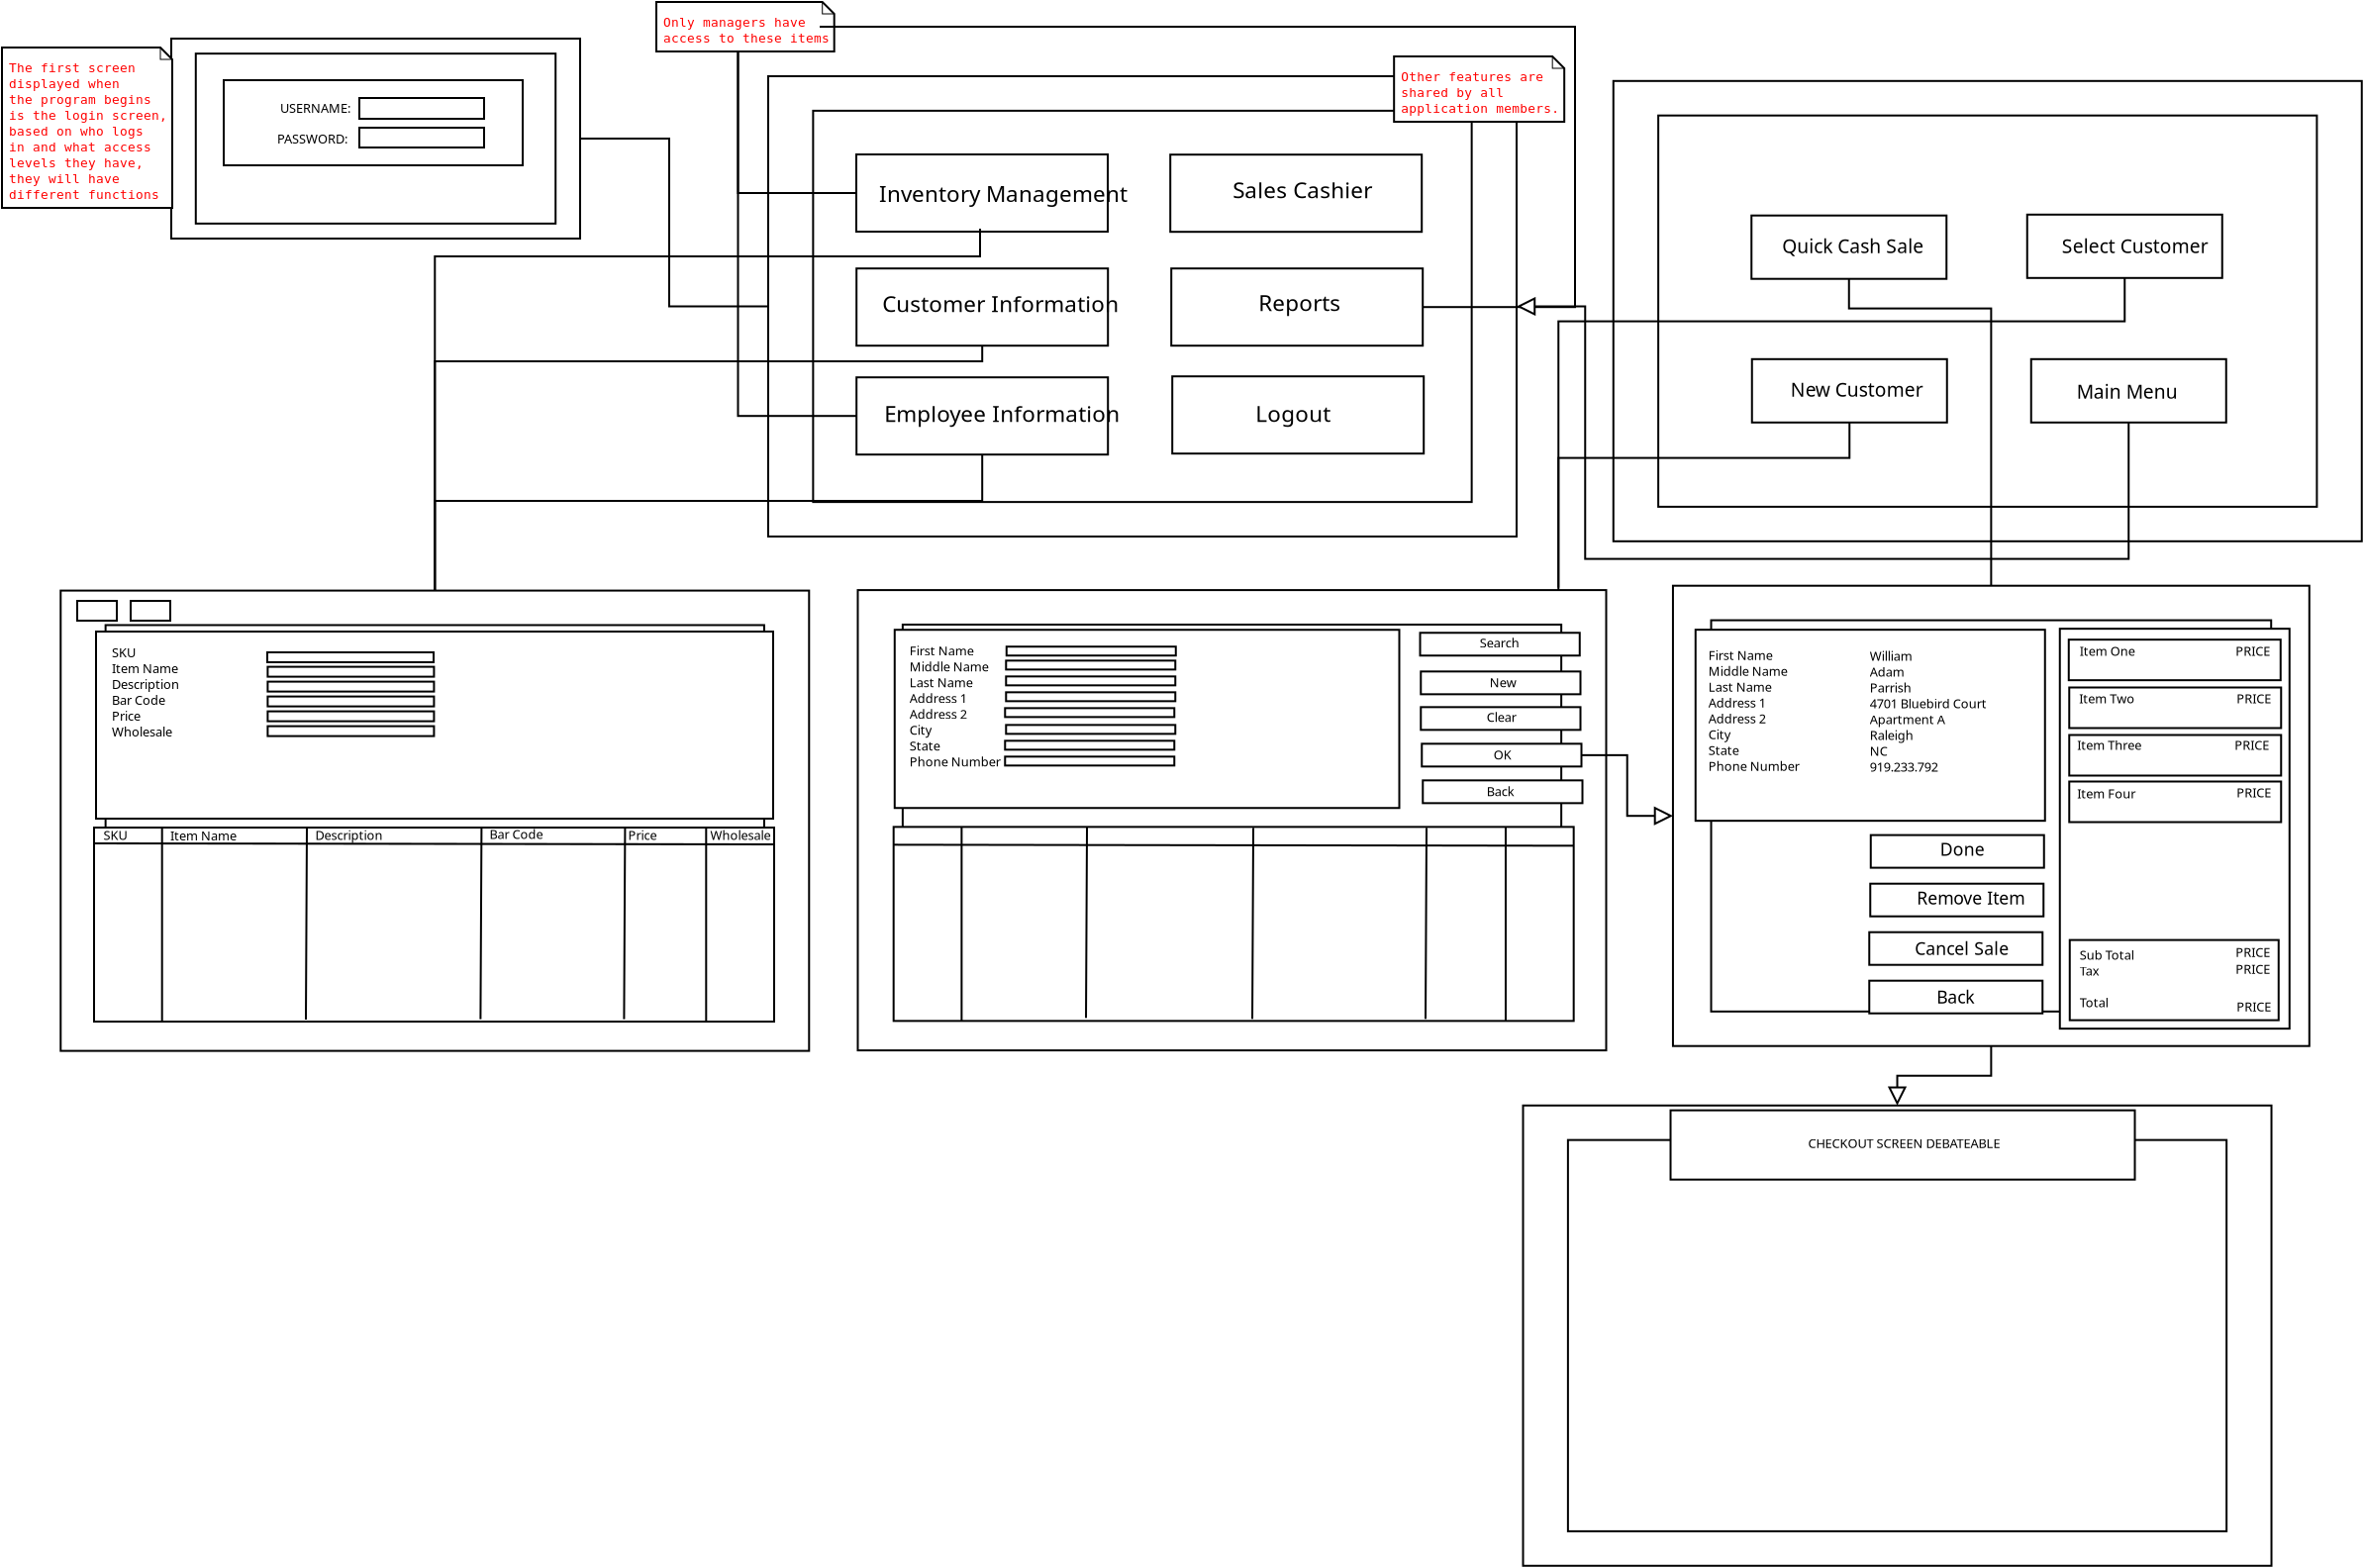 <?xml version="1.0" encoding="UTF-8"?>
<dia:diagram xmlns:dia="http://www.lysator.liu.se/~alla/dia/">
  <dia:layer name="Background" visible="true">
    <dia:object type="SDL - Block" version="0" id="O0">
      <dia:attribute name="obj_pos">
        <dia:point val="0.7,1.4"/>
      </dia:attribute>
      <dia:attribute name="obj_bb">
        <dia:rectangle val="0.65,1.35;21.4,11.55"/>
      </dia:attribute>
      <dia:attribute name="elem_corner">
        <dia:point val="0.7,1.4"/>
      </dia:attribute>
      <dia:attribute name="elem_width">
        <dia:real val="20.65"/>
      </dia:attribute>
      <dia:attribute name="elem_height">
        <dia:real val="10.1"/>
      </dia:attribute>
      <dia:attribute name="border_color">
        <dia:color val="#e5e5e5"/>
      </dia:attribute>
      <dia:attribute name="inner_color">
        <dia:color val="#e5e5e5"/>
      </dia:attribute>
      <dia:attribute name="show_background">
        <dia:boolean val="true"/>
      </dia:attribute>
      <dia:attribute name="flip_horizontal">
        <dia:boolean val="false"/>
      </dia:attribute>
      <dia:attribute name="flip_vertical">
        <dia:boolean val="false"/>
      </dia:attribute>
      <dia:attribute name="padding">
        <dia:real val="0.354"/>
      </dia:attribute>
      <dia:attribute name="text">
        <dia:composite type="text">
          <dia:attribute name="string">
            <dia:string>##</dia:string>
          </dia:attribute>
          <dia:attribute name="font">
            <dia:font family="sans" style="0" name="Helvetica"/>
          </dia:attribute>
          <dia:attribute name="height">
            <dia:real val="0.8"/>
          </dia:attribute>
          <dia:attribute name="pos">
            <dia:point val="11.025,6.7"/>
          </dia:attribute>
          <dia:attribute name="color">
            <dia:color val="#000000"/>
          </dia:attribute>
          <dia:attribute name="alignment">
            <dia:enum val="1"/>
          </dia:attribute>
        </dia:composite>
      </dia:attribute>
    </dia:object>
    <dia:object type="SDL - Task" version="0" id="O1">
      <dia:attribute name="obj_pos">
        <dia:point val="3.35,3.5"/>
      </dia:attribute>
      <dia:attribute name="obj_bb">
        <dia:rectangle val="3.3,3.45;18.5,7.85"/>
      </dia:attribute>
      <dia:attribute name="elem_corner">
        <dia:point val="3.35,3.5"/>
      </dia:attribute>
      <dia:attribute name="elem_width">
        <dia:real val="15.1"/>
      </dia:attribute>
      <dia:attribute name="elem_height">
        <dia:real val="4.3"/>
      </dia:attribute>
      <dia:attribute name="show_background">
        <dia:boolean val="true"/>
      </dia:attribute>
      <dia:attribute name="flip_horizontal">
        <dia:boolean val="false"/>
      </dia:attribute>
      <dia:attribute name="flip_vertical">
        <dia:boolean val="false"/>
      </dia:attribute>
      <dia:attribute name="padding">
        <dia:real val="0.354"/>
      </dia:attribute>
      <dia:attribute name="text">
        <dia:composite type="text">
          <dia:attribute name="string">
            <dia:string>##</dia:string>
          </dia:attribute>
          <dia:attribute name="font">
            <dia:font family="sans" style="0" name="Helvetica"/>
          </dia:attribute>
          <dia:attribute name="height">
            <dia:real val="0.8"/>
          </dia:attribute>
          <dia:attribute name="pos">
            <dia:point val="10.9,5.9"/>
          </dia:attribute>
          <dia:attribute name="color">
            <dia:color val="#000000"/>
          </dia:attribute>
          <dia:attribute name="alignment">
            <dia:enum val="1"/>
          </dia:attribute>
        </dia:composite>
      </dia:attribute>
    </dia:object>
    <dia:object type="Standard - Text" version="0" id="O2">
      <dia:attribute name="obj_pos">
        <dia:point val="6.2,5.15"/>
      </dia:attribute>
      <dia:attribute name="obj_bb">
        <dia:rectangle val="6.2,4.479;9.821,5.543"/>
      </dia:attribute>
      <dia:attribute name="text">
        <dia:composite type="text">
          <dia:attribute name="string">
            <dia:string>#USERNAME:#</dia:string>
          </dia:attribute>
          <dia:attribute name="font">
            <dia:font family="sans" style="0" name="Helvetica"/>
          </dia:attribute>
          <dia:attribute name="height">
            <dia:real val="0.8"/>
          </dia:attribute>
          <dia:attribute name="pos">
            <dia:point val="6.2,5.15"/>
          </dia:attribute>
          <dia:attribute name="color">
            <dia:color val="#000000"/>
          </dia:attribute>
          <dia:attribute name="alignment">
            <dia:enum val="0"/>
          </dia:attribute>
        </dia:composite>
      </dia:attribute>
    </dia:object>
    <dia:object type="Standard - Text" version="0" id="O3">
      <dia:attribute name="obj_pos">
        <dia:point val="6.05,6.7"/>
      </dia:attribute>
      <dia:attribute name="obj_bb">
        <dia:rectangle val="6.05,6.029;9.721,7.093"/>
      </dia:attribute>
      <dia:attribute name="text">
        <dia:composite type="text">
          <dia:attribute name="string">
            <dia:string>#PASSWORD:#</dia:string>
          </dia:attribute>
          <dia:attribute name="font">
            <dia:font family="sans" style="0" name="Helvetica"/>
          </dia:attribute>
          <dia:attribute name="height">
            <dia:real val="0.8"/>
          </dia:attribute>
          <dia:attribute name="pos">
            <dia:point val="6.05,6.7"/>
          </dia:attribute>
          <dia:attribute name="color">
            <dia:color val="#000000"/>
          </dia:attribute>
          <dia:attribute name="alignment">
            <dia:enum val="0"/>
          </dia:attribute>
        </dia:composite>
      </dia:attribute>
    </dia:object>
    <dia:object type="Standard - Box" version="0" id="O4">
      <dia:attribute name="obj_pos">
        <dia:point val="10.2,4.4"/>
      </dia:attribute>
      <dia:attribute name="obj_bb">
        <dia:rectangle val="10.15,4.35;16.55,5.5"/>
      </dia:attribute>
      <dia:attribute name="elem_corner">
        <dia:point val="10.2,4.4"/>
      </dia:attribute>
      <dia:attribute name="elem_width">
        <dia:real val="6.3"/>
      </dia:attribute>
      <dia:attribute name="elem_height">
        <dia:real val="1.05"/>
      </dia:attribute>
      <dia:attribute name="show_background">
        <dia:boolean val="true"/>
      </dia:attribute>
    </dia:object>
    <dia:object type="Standard - Box" version="0" id="O5">
      <dia:attribute name="obj_pos">
        <dia:point val="10.2,5.9"/>
      </dia:attribute>
      <dia:attribute name="obj_bb">
        <dia:rectangle val="10.15,5.85;16.55,6.95"/>
      </dia:attribute>
      <dia:attribute name="elem_corner">
        <dia:point val="10.2,5.9"/>
      </dia:attribute>
      <dia:attribute name="elem_width">
        <dia:real val="6.3"/>
      </dia:attribute>
      <dia:attribute name="elem_height">
        <dia:real val="1"/>
      </dia:attribute>
      <dia:attribute name="show_background">
        <dia:boolean val="true"/>
      </dia:attribute>
    </dia:object>
    <dia:object type="UML - Note" version="0" id="O6">
      <dia:attribute name="obj_pos">
        <dia:point val="-7.85,1.85"/>
      </dia:attribute>
      <dia:attribute name="obj_bb">
        <dia:rectangle val="-7.9,1.8;0.1,10"/>
      </dia:attribute>
      <dia:attribute name="elem_corner">
        <dia:point val="-7.85,1.85"/>
      </dia:attribute>
      <dia:attribute name="elem_width">
        <dia:real val="7.9"/>
      </dia:attribute>
      <dia:attribute name="elem_height">
        <dia:real val="8.1"/>
      </dia:attribute>
      <dia:attribute name="text">
        <dia:composite type="text">
          <dia:attribute name="string">
            <dia:string>#The first screen 
displayed when 
the program begins
is the login screen,
based on who logs 
in and what access
levels they have, 
they will have 
different functions#</dia:string>
          </dia:attribute>
          <dia:attribute name="font">
            <dia:font family="monospace" style="0" name="Courier"/>
          </dia:attribute>
          <dia:attribute name="height">
            <dia:real val="0.8"/>
          </dia:attribute>
          <dia:attribute name="pos">
            <dia:point val="-7.5,3.15"/>
          </dia:attribute>
          <dia:attribute name="color">
            <dia:color val="#ff0000"/>
          </dia:attribute>
          <dia:attribute name="alignment">
            <dia:enum val="0"/>
          </dia:attribute>
        </dia:composite>
      </dia:attribute>
    </dia:object>
    <dia:object type="Standard - ZigZagLine" version="0" id="O7">
      <dia:attribute name="obj_pos">
        <dia:point val="21.35,6.45"/>
      </dia:attribute>
      <dia:attribute name="obj_bb">
        <dia:rectangle val="21.3,6.4;30.9,14.975"/>
      </dia:attribute>
      <dia:attribute name="orth_points">
        <dia:point val="21.35,6.45"/>
        <dia:point val="25.85,6.45"/>
        <dia:point val="25.85,14.925"/>
        <dia:point val="30.85,14.925"/>
      </dia:attribute>
      <dia:attribute name="orth_orient">
        <dia:enum val="0"/>
        <dia:enum val="1"/>
        <dia:enum val="0"/>
      </dia:attribute>
      <dia:attribute name="autorouting">
        <dia:boolean val="false"/>
      </dia:attribute>
      <dia:connections>
        <dia:connection handle="0" to="O0" connection="2"/>
        <dia:connection handle="1" to="O8" connection="3"/>
      </dia:connections>
    </dia:object>
    <dia:object type="SDL - Block" version="0" id="O8">
      <dia:attribute name="obj_pos">
        <dia:point val="30.85,3.3"/>
      </dia:attribute>
      <dia:attribute name="obj_bb">
        <dia:rectangle val="30.8,3.25;68.7,26.6"/>
      </dia:attribute>
      <dia:attribute name="elem_corner">
        <dia:point val="30.85,3.3"/>
      </dia:attribute>
      <dia:attribute name="elem_width">
        <dia:real val="37.8"/>
      </dia:attribute>
      <dia:attribute name="elem_height">
        <dia:real val="23.25"/>
      </dia:attribute>
      <dia:attribute name="border_color">
        <dia:color val="#e5e5e5"/>
      </dia:attribute>
      <dia:attribute name="inner_color">
        <dia:color val="#e5e5e5"/>
      </dia:attribute>
      <dia:attribute name="show_background">
        <dia:boolean val="true"/>
      </dia:attribute>
      <dia:attribute name="flip_horizontal">
        <dia:boolean val="false"/>
      </dia:attribute>
      <dia:attribute name="flip_vertical">
        <dia:boolean val="false"/>
      </dia:attribute>
      <dia:attribute name="padding">
        <dia:real val="0.354"/>
      </dia:attribute>
      <dia:attribute name="text">
        <dia:composite type="text">
          <dia:attribute name="string">
            <dia:string>##</dia:string>
          </dia:attribute>
          <dia:attribute name="font">
            <dia:font family="sans" style="0" name="Helvetica"/>
          </dia:attribute>
          <dia:attribute name="height">
            <dia:real val="0.8"/>
          </dia:attribute>
          <dia:attribute name="pos">
            <dia:point val="49.75,15.175"/>
          </dia:attribute>
          <dia:attribute name="color">
            <dia:color val="#000000"/>
          </dia:attribute>
          <dia:attribute name="alignment">
            <dia:enum val="1"/>
          </dia:attribute>
        </dia:composite>
      </dia:attribute>
    </dia:object>
    <dia:object type="Standard - Box" version="0" id="O9">
      <dia:attribute name="obj_pos">
        <dia:point val="35.3,7.25"/>
      </dia:attribute>
      <dia:attribute name="obj_bb">
        <dia:rectangle val="35.25,7.2;48.05,11.2"/>
      </dia:attribute>
      <dia:attribute name="elem_corner">
        <dia:point val="35.3,7.25"/>
      </dia:attribute>
      <dia:attribute name="elem_width">
        <dia:real val="12.7"/>
      </dia:attribute>
      <dia:attribute name="elem_height">
        <dia:real val="3.9"/>
      </dia:attribute>
      <dia:attribute name="show_background">
        <dia:boolean val="true"/>
      </dia:attribute>
    </dia:object>
    <dia:object type="Standard - Box" version="0" id="O10">
      <dia:attribute name="obj_pos">
        <dia:point val="51.26,18.46"/>
      </dia:attribute>
      <dia:attribute name="obj_bb">
        <dia:rectangle val="51.21,18.41;64.01,22.41"/>
      </dia:attribute>
      <dia:attribute name="elem_corner">
        <dia:point val="51.26,18.46"/>
      </dia:attribute>
      <dia:attribute name="elem_width">
        <dia:real val="12.7"/>
      </dia:attribute>
      <dia:attribute name="elem_height">
        <dia:real val="3.9"/>
      </dia:attribute>
      <dia:attribute name="show_background">
        <dia:boolean val="true"/>
      </dia:attribute>
    </dia:object>
    <dia:object type="Standard - Box" version="0" id="O11">
      <dia:attribute name="obj_pos">
        <dia:point val="51.21,13.01"/>
      </dia:attribute>
      <dia:attribute name="obj_bb">
        <dia:rectangle val="51.16,12.96;63.96,16.96"/>
      </dia:attribute>
      <dia:attribute name="elem_corner">
        <dia:point val="51.21,13.01"/>
      </dia:attribute>
      <dia:attribute name="elem_width">
        <dia:real val="12.7"/>
      </dia:attribute>
      <dia:attribute name="elem_height">
        <dia:real val="3.9"/>
      </dia:attribute>
      <dia:attribute name="show_background">
        <dia:boolean val="true"/>
      </dia:attribute>
    </dia:object>
    <dia:object type="Standard - Box" version="0" id="O12">
      <dia:attribute name="obj_pos">
        <dia:point val="35.31,18.51"/>
      </dia:attribute>
      <dia:attribute name="obj_bb">
        <dia:rectangle val="35.26,18.46;48.06,22.46"/>
      </dia:attribute>
      <dia:attribute name="elem_corner">
        <dia:point val="35.31,18.51"/>
      </dia:attribute>
      <dia:attribute name="elem_width">
        <dia:real val="12.7"/>
      </dia:attribute>
      <dia:attribute name="elem_height">
        <dia:real val="3.9"/>
      </dia:attribute>
      <dia:attribute name="show_background">
        <dia:boolean val="true"/>
      </dia:attribute>
    </dia:object>
    <dia:object type="Standard - Box" version="0" id="O13">
      <dia:attribute name="obj_pos">
        <dia:point val="35.31,13.01"/>
      </dia:attribute>
      <dia:attribute name="obj_bb">
        <dia:rectangle val="35.26,12.96;48.06,16.96"/>
      </dia:attribute>
      <dia:attribute name="elem_corner">
        <dia:point val="35.31,13.01"/>
      </dia:attribute>
      <dia:attribute name="elem_width">
        <dia:real val="12.7"/>
      </dia:attribute>
      <dia:attribute name="elem_height">
        <dia:real val="3.9"/>
      </dia:attribute>
      <dia:attribute name="show_background">
        <dia:boolean val="true"/>
      </dia:attribute>
    </dia:object>
    <dia:object type="Standard - Box" version="0" id="O14">
      <dia:attribute name="obj_pos">
        <dia:point val="51.16,7.26"/>
      </dia:attribute>
      <dia:attribute name="obj_bb">
        <dia:rectangle val="51.11,7.21;63.91,11.21"/>
      </dia:attribute>
      <dia:attribute name="elem_corner">
        <dia:point val="51.16,7.26"/>
      </dia:attribute>
      <dia:attribute name="elem_width">
        <dia:real val="12.7"/>
      </dia:attribute>
      <dia:attribute name="elem_height">
        <dia:real val="3.9"/>
      </dia:attribute>
      <dia:attribute name="show_background">
        <dia:boolean val="true"/>
      </dia:attribute>
    </dia:object>
    <dia:object type="Standard - Text" version="0" id="O15">
      <dia:attribute name="obj_pos">
        <dia:point val="36.45,9.65"/>
      </dia:attribute>
      <dia:attribute name="obj_bb">
        <dia:rectangle val="36.45,8.566;46.784,10.367"/>
      </dia:attribute>
      <dia:attribute name="text">
        <dia:composite type="text">
          <dia:attribute name="string">
            <dia:string>#Inventory Management#</dia:string>
          </dia:attribute>
          <dia:attribute name="font">
            <dia:font family="sans" style="0" name="Helvetica"/>
          </dia:attribute>
          <dia:attribute name="height">
            <dia:real val="1.4"/>
          </dia:attribute>
          <dia:attribute name="pos">
            <dia:point val="36.45,9.65"/>
          </dia:attribute>
          <dia:attribute name="color">
            <dia:color val="#000000"/>
          </dia:attribute>
          <dia:attribute name="alignment">
            <dia:enum val="0"/>
          </dia:attribute>
        </dia:composite>
      </dia:attribute>
    </dia:object>
    <dia:object type="Standard - Text" version="0" id="O16">
      <dia:attribute name="obj_pos">
        <dia:point val="36.61,15.21"/>
      </dia:attribute>
      <dia:attribute name="obj_bb">
        <dia:rectangle val="36.61,14.126;46.344,15.928"/>
      </dia:attribute>
      <dia:attribute name="text">
        <dia:composite type="text">
          <dia:attribute name="string">
            <dia:string>#Customer Information#</dia:string>
          </dia:attribute>
          <dia:attribute name="font">
            <dia:font family="sans" style="0" name="Helvetica"/>
          </dia:attribute>
          <dia:attribute name="height">
            <dia:real val="1.4"/>
          </dia:attribute>
          <dia:attribute name="pos">
            <dia:point val="36.61,15.21"/>
          </dia:attribute>
          <dia:attribute name="color">
            <dia:color val="#000000"/>
          </dia:attribute>
          <dia:attribute name="alignment">
            <dia:enum val="0"/>
          </dia:attribute>
        </dia:composite>
      </dia:attribute>
    </dia:object>
    <dia:object type="Standard - Text" version="0" id="O17">
      <dia:attribute name="obj_pos">
        <dia:point val="36.71,20.76"/>
      </dia:attribute>
      <dia:attribute name="obj_bb">
        <dia:rectangle val="36.71,19.676;46.494,21.477"/>
      </dia:attribute>
      <dia:attribute name="text">
        <dia:composite type="text">
          <dia:attribute name="string">
            <dia:string>#Employee Information#</dia:string>
          </dia:attribute>
          <dia:attribute name="font">
            <dia:font family="sans" style="0" name="Helvetica"/>
          </dia:attribute>
          <dia:attribute name="height">
            <dia:real val="1.4"/>
          </dia:attribute>
          <dia:attribute name="pos">
            <dia:point val="36.71,20.76"/>
          </dia:attribute>
          <dia:attribute name="color">
            <dia:color val="#000000"/>
          </dia:attribute>
          <dia:attribute name="alignment">
            <dia:enum val="0"/>
          </dia:attribute>
        </dia:composite>
      </dia:attribute>
    </dia:object>
    <dia:object type="Standard - Text" version="0" id="O18">
      <dia:attribute name="obj_pos">
        <dia:point val="54.31,9.46"/>
      </dia:attribute>
      <dia:attribute name="obj_bb">
        <dia:rectangle val="54.31,8.376;60.494,10.178"/>
      </dia:attribute>
      <dia:attribute name="text">
        <dia:composite type="text">
          <dia:attribute name="string">
            <dia:string>#Sales Cashier#</dia:string>
          </dia:attribute>
          <dia:attribute name="font">
            <dia:font family="sans" style="0" name="Helvetica"/>
          </dia:attribute>
          <dia:attribute name="height">
            <dia:real val="1.4"/>
          </dia:attribute>
          <dia:attribute name="pos">
            <dia:point val="54.31,9.46"/>
          </dia:attribute>
          <dia:attribute name="color">
            <dia:color val="#000000"/>
          </dia:attribute>
          <dia:attribute name="alignment">
            <dia:enum val="0"/>
          </dia:attribute>
        </dia:composite>
      </dia:attribute>
    </dia:object>
    <dia:object type="Standard - Text" version="0" id="O19">
      <dia:attribute name="obj_pos">
        <dia:point val="55.61,15.16"/>
      </dia:attribute>
      <dia:attribute name="obj_bb">
        <dia:rectangle val="55.61,14.076;59.144,15.877"/>
      </dia:attribute>
      <dia:attribute name="text">
        <dia:composite type="text">
          <dia:attribute name="string">
            <dia:string>#Reports&#13;#</dia:string>
          </dia:attribute>
          <dia:attribute name="font">
            <dia:font family="sans" style="0" name="Helvetica"/>
          </dia:attribute>
          <dia:attribute name="height">
            <dia:real val="1.4"/>
          </dia:attribute>
          <dia:attribute name="pos">
            <dia:point val="55.61,15.16"/>
          </dia:attribute>
          <dia:attribute name="color">
            <dia:color val="#000000"/>
          </dia:attribute>
          <dia:attribute name="alignment">
            <dia:enum val="0"/>
          </dia:attribute>
        </dia:composite>
      </dia:attribute>
    </dia:object>
    <dia:object type="Standard - Text" version="0" id="O20">
      <dia:attribute name="obj_pos">
        <dia:point val="55.46,20.76"/>
      </dia:attribute>
      <dia:attribute name="obj_bb">
        <dia:rectangle val="55.46,19.676;58.544,21.477"/>
      </dia:attribute>
      <dia:attribute name="text">
        <dia:composite type="text">
          <dia:attribute name="string">
            <dia:string>#Logout#</dia:string>
          </dia:attribute>
          <dia:attribute name="font">
            <dia:font family="sans" style="0" name="Helvetica"/>
          </dia:attribute>
          <dia:attribute name="height">
            <dia:real val="1.4"/>
          </dia:attribute>
          <dia:attribute name="pos">
            <dia:point val="55.46,20.76"/>
          </dia:attribute>
          <dia:attribute name="color">
            <dia:color val="#000000"/>
          </dia:attribute>
          <dia:attribute name="alignment">
            <dia:enum val="0"/>
          </dia:attribute>
        </dia:composite>
      </dia:attribute>
    </dia:object>
    <dia:object type="UML - Note" version="0" id="O21">
      <dia:attribute name="obj_pos">
        <dia:point val="25.2,-0.45"/>
      </dia:attribute>
      <dia:attribute name="obj_bb">
        <dia:rectangle val="25.15,-0.5;33.5,2.1"/>
      </dia:attribute>
      <dia:attribute name="elem_corner">
        <dia:point val="25.2,-0.45"/>
      </dia:attribute>
      <dia:attribute name="elem_width">
        <dia:real val="8.25"/>
      </dia:attribute>
      <dia:attribute name="elem_height">
        <dia:real val="2.5"/>
      </dia:attribute>
      <dia:attribute name="text">
        <dia:composite type="text">
          <dia:attribute name="string">
            <dia:string>#Only managers have 
access to these items#</dia:string>
          </dia:attribute>
          <dia:attribute name="font">
            <dia:font family="monospace" style="0" name="Courier"/>
          </dia:attribute>
          <dia:attribute name="height">
            <dia:real val="0.8"/>
          </dia:attribute>
          <dia:attribute name="pos">
            <dia:point val="25.55,0.85"/>
          </dia:attribute>
          <dia:attribute name="color">
            <dia:color val="#ff0000"/>
          </dia:attribute>
          <dia:attribute name="alignment">
            <dia:enum val="0"/>
          </dia:attribute>
        </dia:composite>
      </dia:attribute>
    </dia:object>
    <dia:object type="Standard - ZigZagLine" version="0" id="O22">
      <dia:attribute name="obj_pos">
        <dia:point val="29.325,2.05"/>
      </dia:attribute>
      <dia:attribute name="obj_bb">
        <dia:rectangle val="29.275,2;35.35,9.25"/>
      </dia:attribute>
      <dia:attribute name="orth_points">
        <dia:point val="29.325,2.05"/>
        <dia:point val="29.325,9.2"/>
        <dia:point val="35.3,9.2"/>
      </dia:attribute>
      <dia:attribute name="orth_orient">
        <dia:enum val="1"/>
        <dia:enum val="0"/>
      </dia:attribute>
      <dia:connections>
        <dia:connection handle="0" to="O21" connection="6"/>
        <dia:connection handle="1" to="O9" connection="3"/>
      </dia:connections>
    </dia:object>
    <dia:object type="Standard - ZigZagLine" version="0" id="O23">
      <dia:attribute name="obj_pos">
        <dia:point val="29.325,2.05"/>
      </dia:attribute>
      <dia:attribute name="obj_bb">
        <dia:rectangle val="29.275,2;35.36,20.51"/>
      </dia:attribute>
      <dia:attribute name="orth_points">
        <dia:point val="29.325,2.05"/>
        <dia:point val="29.325,20.46"/>
        <dia:point val="35.31,20.46"/>
      </dia:attribute>
      <dia:attribute name="orth_orient">
        <dia:enum val="1"/>
        <dia:enum val="0"/>
      </dia:attribute>
      <dia:connections>
        <dia:connection handle="0" to="O21" connection="6"/>
        <dia:connection handle="1" to="O12" connection="3"/>
      </dia:connections>
    </dia:object>
    <dia:object type="Standard - PolyLine" version="0" id="O24">
      <dia:attribute name="obj_pos">
        <dia:point val="29.325,2.05"/>
      </dia:attribute>
      <dia:attribute name="obj_bb">
        <dia:rectangle val="29.325,2.05;29.325,2.05"/>
      </dia:attribute>
      <dia:attribute name="poly_points">
        <dia:point val="29.325,2.05"/>
        <dia:point val="29.325,2.05"/>
      </dia:attribute>
      <dia:connections>
        <dia:connection handle="0" to="O21" connection="6"/>
        <dia:connection handle="1" to="O21" connection="6"/>
      </dia:connections>
    </dia:object>
    <dia:object type="Standard - ZigZagLine" version="0" id="O25">
      <dia:attribute name="obj_pos">
        <dia:point val="33.45,0.8"/>
      </dia:attribute>
      <dia:attribute name="obj_bb">
        <dia:rectangle val="33.4,0.75;71.65,15.01"/>
      </dia:attribute>
      <dia:attribute name="orth_points">
        <dia:point val="33.45,0.8"/>
        <dia:point val="71.6,0.8"/>
        <dia:point val="71.6,14.96"/>
        <dia:point val="63.91,14.96"/>
      </dia:attribute>
      <dia:attribute name="orth_orient">
        <dia:enum val="0"/>
        <dia:enum val="1"/>
        <dia:enum val="0"/>
      </dia:attribute>
      <dia:attribute name="autorouting">
        <dia:boolean val="false"/>
      </dia:attribute>
      <dia:connections>
        <dia:connection handle="0" to="O21" connection="4"/>
        <dia:connection handle="1" to="O11" connection="4"/>
      </dia:connections>
    </dia:object>
    <dia:object type="UML - Note" version="0" id="O26">
      <dia:attribute name="obj_pos">
        <dia:point val="62.459,2.3"/>
      </dia:attribute>
      <dia:attribute name="obj_bb">
        <dia:rectangle val="62.409,2.25;70.409,5.65"/>
      </dia:attribute>
      <dia:attribute name="elem_corner">
        <dia:point val="62.459,2.3"/>
      </dia:attribute>
      <dia:attribute name="elem_width">
        <dia:real val="7.9"/>
      </dia:attribute>
      <dia:attribute name="elem_height">
        <dia:real val="3.3"/>
      </dia:attribute>
      <dia:attribute name="text">
        <dia:composite type="text">
          <dia:attribute name="string">
            <dia:string>#Other features are 
shared by all 
application members.#</dia:string>
          </dia:attribute>
          <dia:attribute name="font">
            <dia:font family="monospace" style="0" name="Courier"/>
          </dia:attribute>
          <dia:attribute name="height">
            <dia:real val="0.8"/>
          </dia:attribute>
          <dia:attribute name="pos">
            <dia:point val="62.809,3.6"/>
          </dia:attribute>
          <dia:attribute name="color">
            <dia:color val="#ff0000"/>
          </dia:attribute>
          <dia:attribute name="alignment">
            <dia:enum val="0"/>
          </dia:attribute>
        </dia:composite>
      </dia:attribute>
    </dia:object>
    <dia:object type="SDL - Block" version="0" id="O27">
      <dia:attribute name="obj_pos">
        <dia:point val="-4.886,29.28"/>
      </dia:attribute>
      <dia:attribute name="obj_bb">
        <dia:rectangle val="-4.936,29.23;32.964,52.58"/>
      </dia:attribute>
      <dia:attribute name="elem_corner">
        <dia:point val="-4.886,29.28"/>
      </dia:attribute>
      <dia:attribute name="elem_width">
        <dia:real val="37.8"/>
      </dia:attribute>
      <dia:attribute name="elem_height">
        <dia:real val="23.25"/>
      </dia:attribute>
      <dia:attribute name="border_color">
        <dia:color val="#e5e5e5"/>
      </dia:attribute>
      <dia:attribute name="inner_color">
        <dia:color val="#e5e5e5"/>
      </dia:attribute>
      <dia:attribute name="show_background">
        <dia:boolean val="true"/>
      </dia:attribute>
      <dia:attribute name="flip_horizontal">
        <dia:boolean val="false"/>
      </dia:attribute>
      <dia:attribute name="flip_vertical">
        <dia:boolean val="false"/>
      </dia:attribute>
      <dia:attribute name="padding">
        <dia:real val="0.354"/>
      </dia:attribute>
      <dia:attribute name="text">
        <dia:composite type="text">
          <dia:attribute name="string">
            <dia:string>##</dia:string>
          </dia:attribute>
          <dia:attribute name="font">
            <dia:font family="sans" style="0" name="Helvetica"/>
          </dia:attribute>
          <dia:attribute name="height">
            <dia:real val="0.8"/>
          </dia:attribute>
          <dia:attribute name="pos">
            <dia:point val="14.014,41.155"/>
          </dia:attribute>
          <dia:attribute name="color">
            <dia:color val="#000000"/>
          </dia:attribute>
          <dia:attribute name="alignment">
            <dia:enum val="1"/>
          </dia:attribute>
        </dia:composite>
      </dia:attribute>
    </dia:object>
    <dia:object type="SDL - Function" version="0" id="O28">
      <dia:attribute name="obj_pos">
        <dia:point val="-3.2,41.25"/>
      </dia:attribute>
      <dia:attribute name="obj_bb">
        <dia:rectangle val="-3.25,41.2;31.2,51.1"/>
      </dia:attribute>
      <dia:attribute name="elem_corner">
        <dia:point val="-3.2,41.25"/>
      </dia:attribute>
      <dia:attribute name="elem_width">
        <dia:real val="34.35"/>
      </dia:attribute>
      <dia:attribute name="elem_height">
        <dia:real val="9.8"/>
      </dia:attribute>
      <dia:attribute name="show_background">
        <dia:boolean val="true"/>
      </dia:attribute>
      <dia:attribute name="flip_horizontal">
        <dia:boolean val="false"/>
      </dia:attribute>
      <dia:attribute name="flip_vertical">
        <dia:boolean val="false"/>
      </dia:attribute>
      <dia:attribute name="padding">
        <dia:real val="0.354"/>
      </dia:attribute>
      <dia:attribute name="text">
        <dia:composite type="text">
          <dia:attribute name="string">
            <dia:string>##</dia:string>
          </dia:attribute>
          <dia:attribute name="font">
            <dia:font family="sans" style="0" name="Helvetica"/>
          </dia:attribute>
          <dia:attribute name="height">
            <dia:real val="0.8"/>
          </dia:attribute>
          <dia:attribute name="pos">
            <dia:point val="13.975,46.4"/>
          </dia:attribute>
          <dia:attribute name="color">
            <dia:color val="#000000"/>
          </dia:attribute>
          <dia:attribute name="alignment">
            <dia:enum val="1"/>
          </dia:attribute>
        </dia:composite>
      </dia:attribute>
    </dia:object>
    <dia:object type="Standard - Line" version="0" id="O29">
      <dia:attribute name="obj_pos">
        <dia:point val="-3.2,42.05"/>
      </dia:attribute>
      <dia:attribute name="obj_bb">
        <dia:rectangle val="-3.25,42.0;31.2,42.15"/>
      </dia:attribute>
      <dia:attribute name="conn_endpoints">
        <dia:point val="-3.2,42.05"/>
        <dia:point val="31.15,42.1"/>
      </dia:attribute>
      <dia:attribute name="numcp">
        <dia:int val="1"/>
      </dia:attribute>
    </dia:object>
    <dia:object type="Standard - Line" version="0" id="O30">
      <dia:attribute name="obj_pos">
        <dia:point val="7.55,41.3"/>
      </dia:attribute>
      <dia:attribute name="obj_bb">
        <dia:rectangle val="7.45,41.25;7.6,51.0"/>
      </dia:attribute>
      <dia:attribute name="conn_endpoints">
        <dia:point val="7.55,41.3"/>
        <dia:point val="7.5,50.95"/>
      </dia:attribute>
      <dia:attribute name="numcp">
        <dia:int val="1"/>
      </dia:attribute>
    </dia:object>
    <dia:object type="Standard - Line" version="0" id="O31">
      <dia:attribute name="obj_pos">
        <dia:point val="23.62,41.28"/>
      </dia:attribute>
      <dia:attribute name="obj_bb">
        <dia:rectangle val="23.52,41.23;23.671,50.98"/>
      </dia:attribute>
      <dia:attribute name="conn_endpoints">
        <dia:point val="23.62,41.28"/>
        <dia:point val="23.57,50.93"/>
      </dia:attribute>
      <dia:attribute name="numcp">
        <dia:int val="1"/>
      </dia:attribute>
    </dia:object>
    <dia:object type="Standard - Line" version="0" id="O32">
      <dia:attribute name="obj_pos">
        <dia:point val="16.37,41.28"/>
      </dia:attribute>
      <dia:attribute name="obj_bb">
        <dia:rectangle val="16.27,41.23;16.421,50.98"/>
      </dia:attribute>
      <dia:attribute name="conn_endpoints">
        <dia:point val="16.37,41.28"/>
        <dia:point val="16.32,50.93"/>
      </dia:attribute>
      <dia:attribute name="numcp">
        <dia:int val="1"/>
      </dia:attribute>
    </dia:object>
    <dia:object type="Standard - Text" version="0" id="O33">
      <dia:attribute name="obj_pos">
        <dia:point val="0.65,41.9"/>
      </dia:attribute>
      <dia:attribute name="obj_bb">
        <dia:rectangle val="0.65,41.229;3.621,42.292"/>
      </dia:attribute>
      <dia:attribute name="text">
        <dia:composite type="text">
          <dia:attribute name="string">
            <dia:string>#Item Name#</dia:string>
          </dia:attribute>
          <dia:attribute name="font">
            <dia:font family="sans" style="0" name="Helvetica"/>
          </dia:attribute>
          <dia:attribute name="height">
            <dia:real val="0.8"/>
          </dia:attribute>
          <dia:attribute name="pos">
            <dia:point val="0.65,41.9"/>
          </dia:attribute>
          <dia:attribute name="color">
            <dia:color val="#000000"/>
          </dia:attribute>
          <dia:attribute name="alignment">
            <dia:enum val="0"/>
          </dia:attribute>
        </dia:composite>
      </dia:attribute>
    </dia:object>
    <dia:object type="Standard - Text" version="0" id="O34">
      <dia:attribute name="obj_pos">
        <dia:point val="7.97,41.88"/>
      </dia:attribute>
      <dia:attribute name="obj_bb">
        <dia:rectangle val="7.97,41.209;11.091,42.273"/>
      </dia:attribute>
      <dia:attribute name="text">
        <dia:composite type="text">
          <dia:attribute name="string">
            <dia:string>#Description#</dia:string>
          </dia:attribute>
          <dia:attribute name="font">
            <dia:font family="sans" style="0" name="Helvetica"/>
          </dia:attribute>
          <dia:attribute name="height">
            <dia:real val="0.8"/>
          </dia:attribute>
          <dia:attribute name="pos">
            <dia:point val="7.97,41.88"/>
          </dia:attribute>
          <dia:attribute name="color">
            <dia:color val="#000000"/>
          </dia:attribute>
          <dia:attribute name="alignment">
            <dia:enum val="0"/>
          </dia:attribute>
        </dia:composite>
      </dia:attribute>
    </dia:object>
    <dia:object type="Standard - Text" version="0" id="O35">
      <dia:attribute name="obj_pos">
        <dia:point val="-2.73,41.88"/>
      </dia:attribute>
      <dia:attribute name="obj_bb">
        <dia:rectangle val="-2.73,41.209;-1.459,42.273"/>
      </dia:attribute>
      <dia:attribute name="text">
        <dia:composite type="text">
          <dia:attribute name="string">
            <dia:string>#SKU#</dia:string>
          </dia:attribute>
          <dia:attribute name="font">
            <dia:font family="sans" style="0" name="Helvetica"/>
          </dia:attribute>
          <dia:attribute name="height">
            <dia:real val="0.8"/>
          </dia:attribute>
          <dia:attribute name="pos">
            <dia:point val="-2.73,41.88"/>
          </dia:attribute>
          <dia:attribute name="color">
            <dia:color val="#000000"/>
          </dia:attribute>
          <dia:attribute name="alignment">
            <dia:enum val="0"/>
          </dia:attribute>
        </dia:composite>
      </dia:attribute>
    </dia:object>
    <dia:object type="Standard - Text" version="0" id="O36">
      <dia:attribute name="obj_pos">
        <dia:point val="16.77,41.83"/>
      </dia:attribute>
      <dia:attribute name="obj_bb">
        <dia:rectangle val="16.77,41.159;19.391,42.222"/>
      </dia:attribute>
      <dia:attribute name="text">
        <dia:composite type="text">
          <dia:attribute name="string">
            <dia:string>#Bar Code#</dia:string>
          </dia:attribute>
          <dia:attribute name="font">
            <dia:font family="sans" style="0" name="Helvetica"/>
          </dia:attribute>
          <dia:attribute name="height">
            <dia:real val="0.8"/>
          </dia:attribute>
          <dia:attribute name="pos">
            <dia:point val="16.77,41.83"/>
          </dia:attribute>
          <dia:attribute name="color">
            <dia:color val="#000000"/>
          </dia:attribute>
          <dia:attribute name="alignment">
            <dia:enum val="0"/>
          </dia:attribute>
        </dia:composite>
      </dia:attribute>
    </dia:object>
    <dia:object type="Standard - Text" version="0" id="O37">
      <dia:attribute name="obj_pos">
        <dia:point val="23.77,41.88"/>
      </dia:attribute>
      <dia:attribute name="obj_bb">
        <dia:rectangle val="23.749,41.209;25.17,42.273"/>
      </dia:attribute>
      <dia:attribute name="text">
        <dia:composite type="text">
          <dia:attribute name="string">
            <dia:string>#Price#</dia:string>
          </dia:attribute>
          <dia:attribute name="font">
            <dia:font family="sans" style="0" name="Helvetica"/>
          </dia:attribute>
          <dia:attribute name="height">
            <dia:real val="0.8"/>
          </dia:attribute>
          <dia:attribute name="pos">
            <dia:point val="23.77,41.88"/>
          </dia:attribute>
          <dia:attribute name="color">
            <dia:color val="#000000"/>
          </dia:attribute>
          <dia:attribute name="alignment">
            <dia:enum val="0"/>
          </dia:attribute>
        </dia:composite>
      </dia:attribute>
    </dia:object>
    <dia:object type="Standard - Text" version="0" id="O38">
      <dia:attribute name="obj_pos">
        <dia:point val="27.92,41.88"/>
      </dia:attribute>
      <dia:attribute name="obj_bb">
        <dia:rectangle val="27.92,41.209;30.841,42.273"/>
      </dia:attribute>
      <dia:attribute name="text">
        <dia:composite type="text">
          <dia:attribute name="string">
            <dia:string>#Wholesale#</dia:string>
          </dia:attribute>
          <dia:attribute name="font">
            <dia:font family="sans" style="0" name="Helvetica"/>
          </dia:attribute>
          <dia:attribute name="height">
            <dia:real val="0.8"/>
          </dia:attribute>
          <dia:attribute name="pos">
            <dia:point val="27.92,41.88"/>
          </dia:attribute>
          <dia:attribute name="color">
            <dia:color val="#000000"/>
          </dia:attribute>
          <dia:attribute name="alignment">
            <dia:enum val="0"/>
          </dia:attribute>
        </dia:composite>
      </dia:attribute>
    </dia:object>
    <dia:object type="Standard - Box" version="0" id="O39">
      <dia:attribute name="obj_pos">
        <dia:point val="-3.1,31.35"/>
      </dia:attribute>
      <dia:attribute name="obj_bb">
        <dia:rectangle val="-3.15,31.3;31.15,40.85"/>
      </dia:attribute>
      <dia:attribute name="elem_corner">
        <dia:point val="-3.1,31.35"/>
      </dia:attribute>
      <dia:attribute name="elem_width">
        <dia:real val="34.2"/>
      </dia:attribute>
      <dia:attribute name="elem_height">
        <dia:real val="9.45"/>
      </dia:attribute>
      <dia:attribute name="show_background">
        <dia:boolean val="true"/>
      </dia:attribute>
    </dia:object>
    <dia:object type="Standard - Box" version="0" id="O40">
      <dia:attribute name="obj_pos">
        <dia:point val="-4.05,29.8"/>
      </dia:attribute>
      <dia:attribute name="obj_bb">
        <dia:rectangle val="-4.1,29.75;-2,30.85"/>
      </dia:attribute>
      <dia:attribute name="elem_corner">
        <dia:point val="-4.05,29.8"/>
      </dia:attribute>
      <dia:attribute name="elem_width">
        <dia:real val="2"/>
      </dia:attribute>
      <dia:attribute name="elem_height">
        <dia:real val="1"/>
      </dia:attribute>
      <dia:attribute name="show_background">
        <dia:boolean val="true"/>
      </dia:attribute>
    </dia:object>
    <dia:object type="Standard - Box" version="0" id="O41">
      <dia:attribute name="obj_pos">
        <dia:point val="-1.35,29.8"/>
      </dia:attribute>
      <dia:attribute name="obj_bb">
        <dia:rectangle val="-1.4,29.75;0.7,30.85"/>
      </dia:attribute>
      <dia:attribute name="elem_corner">
        <dia:point val="-1.35,29.8"/>
      </dia:attribute>
      <dia:attribute name="elem_width">
        <dia:real val="2"/>
      </dia:attribute>
      <dia:attribute name="elem_height">
        <dia:real val="1"/>
      </dia:attribute>
      <dia:attribute name="show_background">
        <dia:boolean val="true"/>
      </dia:attribute>
    </dia:object>
    <dia:object type="Standard - Text" version="0" id="O42">
      <dia:attribute name="obj_pos">
        <dia:point val="-2.3,32.65"/>
      </dia:attribute>
      <dia:attribute name="obj_bb">
        <dia:rectangle val="-2.3,31.979;0.821,37.042"/>
      </dia:attribute>
      <dia:attribute name="text">
        <dia:composite type="text">
          <dia:attribute name="string">
            <dia:string>#SKU
Item Name
Description
Bar Code
Price
Wholesale#</dia:string>
          </dia:attribute>
          <dia:attribute name="font">
            <dia:font family="sans" style="0" name="Helvetica"/>
          </dia:attribute>
          <dia:attribute name="height">
            <dia:real val="0.8"/>
          </dia:attribute>
          <dia:attribute name="pos">
            <dia:point val="-2.3,32.65"/>
          </dia:attribute>
          <dia:attribute name="color">
            <dia:color val="#000000"/>
          </dia:attribute>
          <dia:attribute name="alignment">
            <dia:enum val="0"/>
          </dia:attribute>
        </dia:composite>
      </dia:attribute>
    </dia:object>
    <dia:object type="Standard - Box" version="0" id="O43">
      <dia:attribute name="obj_pos">
        <dia:point val="5.55,32.4"/>
      </dia:attribute>
      <dia:attribute name="obj_bb">
        <dia:rectangle val="5.5,32.35;14,32.95"/>
      </dia:attribute>
      <dia:attribute name="elem_corner">
        <dia:point val="5.55,32.4"/>
      </dia:attribute>
      <dia:attribute name="elem_width">
        <dia:real val="8.4"/>
      </dia:attribute>
      <dia:attribute name="elem_height">
        <dia:real val="0.5"/>
      </dia:attribute>
      <dia:attribute name="show_background">
        <dia:boolean val="true"/>
      </dia:attribute>
    </dia:object>
    <dia:object type="Standard - Box" version="0" id="O44">
      <dia:attribute name="obj_pos">
        <dia:point val="5.57,35.38"/>
      </dia:attribute>
      <dia:attribute name="obj_bb">
        <dia:rectangle val="5.52,35.33;14.02,35.93"/>
      </dia:attribute>
      <dia:attribute name="elem_corner">
        <dia:point val="5.57,35.38"/>
      </dia:attribute>
      <dia:attribute name="elem_width">
        <dia:real val="8.4"/>
      </dia:attribute>
      <dia:attribute name="elem_height">
        <dia:real val="0.5"/>
      </dia:attribute>
      <dia:attribute name="show_background">
        <dia:boolean val="true"/>
      </dia:attribute>
    </dia:object>
    <dia:object type="Standard - Box" version="0" id="O45">
      <dia:attribute name="obj_pos">
        <dia:point val="5.57,34.63"/>
      </dia:attribute>
      <dia:attribute name="obj_bb">
        <dia:rectangle val="5.52,34.58;14.02,35.18"/>
      </dia:attribute>
      <dia:attribute name="elem_corner">
        <dia:point val="5.57,34.63"/>
      </dia:attribute>
      <dia:attribute name="elem_width">
        <dia:real val="8.4"/>
      </dia:attribute>
      <dia:attribute name="elem_height">
        <dia:real val="0.5"/>
      </dia:attribute>
      <dia:attribute name="show_background">
        <dia:boolean val="true"/>
      </dia:attribute>
    </dia:object>
    <dia:object type="Standard - Box" version="0" id="O46">
      <dia:attribute name="obj_pos">
        <dia:point val="5.57,33.88"/>
      </dia:attribute>
      <dia:attribute name="obj_bb">
        <dia:rectangle val="5.52,33.83;14.02,34.43"/>
      </dia:attribute>
      <dia:attribute name="elem_corner">
        <dia:point val="5.57,33.88"/>
      </dia:attribute>
      <dia:attribute name="elem_width">
        <dia:real val="8.4"/>
      </dia:attribute>
      <dia:attribute name="elem_height">
        <dia:real val="0.5"/>
      </dia:attribute>
      <dia:attribute name="show_background">
        <dia:boolean val="true"/>
      </dia:attribute>
    </dia:object>
    <dia:object type="Standard - Box" version="0" id="O47">
      <dia:attribute name="obj_pos">
        <dia:point val="5.57,33.13"/>
      </dia:attribute>
      <dia:attribute name="obj_bb">
        <dia:rectangle val="5.52,33.08;14.02,33.68"/>
      </dia:attribute>
      <dia:attribute name="elem_corner">
        <dia:point val="5.57,33.13"/>
      </dia:attribute>
      <dia:attribute name="elem_width">
        <dia:real val="8.4"/>
      </dia:attribute>
      <dia:attribute name="elem_height">
        <dia:real val="0.5"/>
      </dia:attribute>
      <dia:attribute name="show_background">
        <dia:boolean val="true"/>
      </dia:attribute>
    </dia:object>
    <dia:object type="Standard - Box" version="0" id="O48">
      <dia:attribute name="obj_pos">
        <dia:point val="5.57,36.13"/>
      </dia:attribute>
      <dia:attribute name="obj_bb">
        <dia:rectangle val="5.52,36.08;14.02,36.68"/>
      </dia:attribute>
      <dia:attribute name="elem_corner">
        <dia:point val="5.57,36.13"/>
      </dia:attribute>
      <dia:attribute name="elem_width">
        <dia:real val="8.4"/>
      </dia:attribute>
      <dia:attribute name="elem_height">
        <dia:real val="0.5"/>
      </dia:attribute>
      <dia:attribute name="show_background">
        <dia:boolean val="true"/>
      </dia:attribute>
    </dia:object>
    <dia:object type="Standard - ZigZagLine" version="0" id="O49">
      <dia:attribute name="obj_pos">
        <dia:point val="41.55,11"/>
      </dia:attribute>
      <dia:attribute name="obj_bb">
        <dia:rectangle val="13.964,10.95;41.6,29.33"/>
      </dia:attribute>
      <dia:attribute name="orth_points">
        <dia:point val="41.55,11"/>
        <dia:point val="41.55,12.4"/>
        <dia:point val="14.014,12.4"/>
        <dia:point val="14.014,29.28"/>
      </dia:attribute>
      <dia:attribute name="orth_orient">
        <dia:enum val="1"/>
        <dia:enum val="0"/>
        <dia:enum val="1"/>
      </dia:attribute>
      <dia:attribute name="autorouting">
        <dia:boolean val="false"/>
      </dia:attribute>
      <dia:connections>
        <dia:connection handle="1" to="O27" connection="0"/>
      </dia:connections>
    </dia:object>
    <dia:object type="Standard - ZigZagLine" version="0" id="O50">
      <dia:attribute name="obj_pos">
        <dia:point val="41.66,22.41"/>
      </dia:attribute>
      <dia:attribute name="obj_bb">
        <dia:rectangle val="13.964,22.36;41.71,29.33"/>
      </dia:attribute>
      <dia:attribute name="orth_points">
        <dia:point val="41.66,22.41"/>
        <dia:point val="41.66,24.75"/>
        <dia:point val="14.014,24.75"/>
        <dia:point val="14.014,29.28"/>
      </dia:attribute>
      <dia:attribute name="orth_orient">
        <dia:enum val="1"/>
        <dia:enum val="0"/>
        <dia:enum val="1"/>
      </dia:attribute>
      <dia:attribute name="autorouting">
        <dia:boolean val="false"/>
      </dia:attribute>
      <dia:connections>
        <dia:connection handle="0" to="O12" connection="6"/>
        <dia:connection handle="1" to="O27" connection="0"/>
      </dia:connections>
    </dia:object>
    <dia:object type="Standard - ZigZagLine" version="0" id="O51">
      <dia:attribute name="obj_pos">
        <dia:point val="41.66,16.91"/>
      </dia:attribute>
      <dia:attribute name="obj_bb">
        <dia:rectangle val="13.964,16.86;41.71,29.33"/>
      </dia:attribute>
      <dia:attribute name="orth_points">
        <dia:point val="41.66,16.91"/>
        <dia:point val="41.66,17.7"/>
        <dia:point val="14.014,17.7"/>
        <dia:point val="14.014,29.28"/>
      </dia:attribute>
      <dia:attribute name="orth_orient">
        <dia:enum val="1"/>
        <dia:enum val="0"/>
        <dia:enum val="1"/>
      </dia:attribute>
      <dia:attribute name="autorouting">
        <dia:boolean val="false"/>
      </dia:attribute>
      <dia:connections>
        <dia:connection handle="0" to="O13" connection="6"/>
        <dia:connection handle="1" to="O27" connection="0"/>
      </dia:connections>
    </dia:object>
    <dia:object type="SDL - Block" version="0" id="O52">
      <dia:attribute name="obj_pos">
        <dia:point val="35.375,29.255"/>
      </dia:attribute>
      <dia:attribute name="obj_bb">
        <dia:rectangle val="35.325,29.205;73.225,52.555"/>
      </dia:attribute>
      <dia:attribute name="elem_corner">
        <dia:point val="35.375,29.255"/>
      </dia:attribute>
      <dia:attribute name="elem_width">
        <dia:real val="37.8"/>
      </dia:attribute>
      <dia:attribute name="elem_height">
        <dia:real val="23.25"/>
      </dia:attribute>
      <dia:attribute name="border_color">
        <dia:color val="#e5e5e5"/>
      </dia:attribute>
      <dia:attribute name="inner_color">
        <dia:color val="#e5e5e5"/>
      </dia:attribute>
      <dia:attribute name="show_background">
        <dia:boolean val="true"/>
      </dia:attribute>
      <dia:attribute name="flip_horizontal">
        <dia:boolean val="false"/>
      </dia:attribute>
      <dia:attribute name="flip_vertical">
        <dia:boolean val="false"/>
      </dia:attribute>
      <dia:attribute name="padding">
        <dia:real val="0.354"/>
      </dia:attribute>
      <dia:attribute name="text">
        <dia:composite type="text">
          <dia:attribute name="string">
            <dia:string>##</dia:string>
          </dia:attribute>
          <dia:attribute name="font">
            <dia:font family="sans" style="0" name="Helvetica"/>
          </dia:attribute>
          <dia:attribute name="height">
            <dia:real val="0.8"/>
          </dia:attribute>
          <dia:attribute name="pos">
            <dia:point val="54.275,41.13"/>
          </dia:attribute>
          <dia:attribute name="color">
            <dia:color val="#000000"/>
          </dia:attribute>
          <dia:attribute name="alignment">
            <dia:enum val="1"/>
          </dia:attribute>
        </dia:composite>
      </dia:attribute>
    </dia:object>
    <dia:object type="SDL - Task" version="0" id="O53">
      <dia:attribute name="obj_pos">
        <dia:point val="37.238,31.262"/>
      </dia:attribute>
      <dia:attribute name="obj_bb">
        <dia:rectangle val="37.188,31.212;62.776,40.312"/>
      </dia:attribute>
      <dia:attribute name="elem_corner">
        <dia:point val="37.238,31.262"/>
      </dia:attribute>
      <dia:attribute name="elem_width">
        <dia:real val="25.487"/>
      </dia:attribute>
      <dia:attribute name="elem_height">
        <dia:real val="9.0"/>
      </dia:attribute>
      <dia:attribute name="show_background">
        <dia:boolean val="true"/>
      </dia:attribute>
      <dia:attribute name="flip_horizontal">
        <dia:boolean val="false"/>
      </dia:attribute>
      <dia:attribute name="flip_vertical">
        <dia:boolean val="false"/>
      </dia:attribute>
      <dia:attribute name="padding">
        <dia:real val="0.354"/>
      </dia:attribute>
      <dia:attribute name="text">
        <dia:composite type="text">
          <dia:attribute name="string">
            <dia:string>##</dia:string>
          </dia:attribute>
          <dia:attribute name="font">
            <dia:font family="sans" style="0" name="Helvetica"/>
          </dia:attribute>
          <dia:attribute name="height">
            <dia:real val="0.8"/>
          </dia:attribute>
          <dia:attribute name="pos">
            <dia:point val="49.982,36.013"/>
          </dia:attribute>
          <dia:attribute name="color">
            <dia:color val="#000000"/>
          </dia:attribute>
          <dia:attribute name="alignment">
            <dia:enum val="1"/>
          </dia:attribute>
        </dia:composite>
      </dia:attribute>
    </dia:object>
    <dia:object type="SDL - Function" version="0" id="O54">
      <dia:attribute name="obj_pos">
        <dia:point val="37.184,41.218"/>
      </dia:attribute>
      <dia:attribute name="obj_bb">
        <dia:rectangle val="37.134,41.167;71.584,51.068"/>
      </dia:attribute>
      <dia:attribute name="elem_corner">
        <dia:point val="37.184,41.218"/>
      </dia:attribute>
      <dia:attribute name="elem_width">
        <dia:real val="34.35"/>
      </dia:attribute>
      <dia:attribute name="elem_height">
        <dia:real val="9.8"/>
      </dia:attribute>
      <dia:attribute name="show_background">
        <dia:boolean val="true"/>
      </dia:attribute>
      <dia:attribute name="flip_horizontal">
        <dia:boolean val="false"/>
      </dia:attribute>
      <dia:attribute name="flip_vertical">
        <dia:boolean val="false"/>
      </dia:attribute>
      <dia:attribute name="padding">
        <dia:real val="0.354"/>
      </dia:attribute>
      <dia:attribute name="text">
        <dia:composite type="text">
          <dia:attribute name="string">
            <dia:string>##</dia:string>
          </dia:attribute>
          <dia:attribute name="font">
            <dia:font family="sans" style="0" name="Helvetica"/>
          </dia:attribute>
          <dia:attribute name="height">
            <dia:real val="0.8"/>
          </dia:attribute>
          <dia:attribute name="pos">
            <dia:point val="54.359,46.367"/>
          </dia:attribute>
          <dia:attribute name="color">
            <dia:color val="#000000"/>
          </dia:attribute>
          <dia:attribute name="alignment">
            <dia:enum val="1"/>
          </dia:attribute>
        </dia:composite>
      </dia:attribute>
    </dia:object>
    <dia:object type="Standard - Line" version="0" id="O55">
      <dia:attribute name="obj_pos">
        <dia:point val="37.151,42.118"/>
      </dia:attribute>
      <dia:attribute name="obj_bb">
        <dia:rectangle val="37.101,42.068;71.551,42.218"/>
      </dia:attribute>
      <dia:attribute name="conn_endpoints">
        <dia:point val="37.151,42.118"/>
        <dia:point val="71.501,42.168"/>
      </dia:attribute>
      <dia:attribute name="numcp">
        <dia:int val="1"/>
      </dia:attribute>
    </dia:object>
    <dia:object type="Standard - Line" version="0" id="O56">
      <dia:attribute name="obj_pos">
        <dia:point val="64.101,41.268"/>
      </dia:attribute>
      <dia:attribute name="obj_bb">
        <dia:rectangle val="64.001,41.218;64.151,50.968"/>
      </dia:attribute>
      <dia:attribute name="conn_endpoints">
        <dia:point val="64.101,41.268"/>
        <dia:point val="64.051,50.918"/>
      </dia:attribute>
      <dia:attribute name="numcp">
        <dia:int val="1"/>
      </dia:attribute>
    </dia:object>
    <dia:object type="Standard - Line" version="0" id="O57">
      <dia:attribute name="obj_pos">
        <dia:point val="55.351,41.268"/>
      </dia:attribute>
      <dia:attribute name="obj_bb">
        <dia:rectangle val="55.251,41.218;55.401,50.968"/>
      </dia:attribute>
      <dia:attribute name="conn_endpoints">
        <dia:point val="55.351,41.268"/>
        <dia:point val="55.301,50.918"/>
      </dia:attribute>
      <dia:attribute name="numcp">
        <dia:int val="1"/>
      </dia:attribute>
    </dia:object>
    <dia:object type="Standard - Line" version="0" id="O58">
      <dia:attribute name="obj_pos">
        <dia:point val="46.951,41.218"/>
      </dia:attribute>
      <dia:attribute name="obj_bb">
        <dia:rectangle val="46.851,41.167;47.001,50.918"/>
      </dia:attribute>
      <dia:attribute name="conn_endpoints">
        <dia:point val="46.951,41.218"/>
        <dia:point val="46.901,50.868"/>
      </dia:attribute>
      <dia:attribute name="numcp">
        <dia:int val="1"/>
      </dia:attribute>
    </dia:object>
    <dia:object type="Standard - Box" version="0" id="O59">
      <dia:attribute name="obj_pos">
        <dia:point val="63.776,31.413"/>
      </dia:attribute>
      <dia:attribute name="obj_bb">
        <dia:rectangle val="63.726,31.363;71.888,32.612"/>
      </dia:attribute>
      <dia:attribute name="elem_corner">
        <dia:point val="63.776,31.413"/>
      </dia:attribute>
      <dia:attribute name="elem_width">
        <dia:real val="8.062"/>
      </dia:attribute>
      <dia:attribute name="elem_height">
        <dia:real val="1.15"/>
      </dia:attribute>
      <dia:attribute name="show_background">
        <dia:boolean val="true"/>
      </dia:attribute>
    </dia:object>
    <dia:object type="Standard - Box" version="0" id="O60">
      <dia:attribute name="obj_pos">
        <dia:point val="63.913,38.867"/>
      </dia:attribute>
      <dia:attribute name="obj_bb">
        <dia:rectangle val="63.863,38.818;72.026,40.068"/>
      </dia:attribute>
      <dia:attribute name="elem_corner">
        <dia:point val="63.913,38.867"/>
      </dia:attribute>
      <dia:attribute name="elem_width">
        <dia:real val="8.062"/>
      </dia:attribute>
      <dia:attribute name="elem_height">
        <dia:real val="1.15"/>
      </dia:attribute>
      <dia:attribute name="show_background">
        <dia:boolean val="true"/>
      </dia:attribute>
    </dia:object>
    <dia:object type="Standard - Box" version="0" id="O61">
      <dia:attribute name="obj_pos">
        <dia:point val="63.863,37.017"/>
      </dia:attribute>
      <dia:attribute name="obj_bb">
        <dia:rectangle val="63.813,36.968;71.976,38.218"/>
      </dia:attribute>
      <dia:attribute name="elem_corner">
        <dia:point val="63.863,37.017"/>
      </dia:attribute>
      <dia:attribute name="elem_width">
        <dia:real val="8.062"/>
      </dia:attribute>
      <dia:attribute name="elem_height">
        <dia:real val="1.15"/>
      </dia:attribute>
      <dia:attribute name="show_background">
        <dia:boolean val="true"/>
      </dia:attribute>
    </dia:object>
    <dia:object type="Standard - Box" version="0" id="O62">
      <dia:attribute name="obj_pos">
        <dia:point val="63.813,35.167"/>
      </dia:attribute>
      <dia:attribute name="obj_bb">
        <dia:rectangle val="63.763,35.117;71.926,36.367"/>
      </dia:attribute>
      <dia:attribute name="elem_corner">
        <dia:point val="63.813,35.167"/>
      </dia:attribute>
      <dia:attribute name="elem_width">
        <dia:real val="8.062"/>
      </dia:attribute>
      <dia:attribute name="elem_height">
        <dia:real val="1.15"/>
      </dia:attribute>
      <dia:attribute name="show_background">
        <dia:boolean val="true"/>
      </dia:attribute>
    </dia:object>
    <dia:object type="Standard - Box" version="0" id="O63">
      <dia:attribute name="obj_pos">
        <dia:point val="63.813,33.367"/>
      </dia:attribute>
      <dia:attribute name="obj_bb">
        <dia:rectangle val="63.763,33.318;71.926,34.568"/>
      </dia:attribute>
      <dia:attribute name="elem_corner">
        <dia:point val="63.813,33.367"/>
      </dia:attribute>
      <dia:attribute name="elem_width">
        <dia:real val="8.062"/>
      </dia:attribute>
      <dia:attribute name="elem_height">
        <dia:real val="1.15"/>
      </dia:attribute>
      <dia:attribute name="show_background">
        <dia:boolean val="true"/>
      </dia:attribute>
    </dia:object>
    <dia:object type="Standard - Text" version="0" id="O64">
      <dia:attribute name="obj_pos">
        <dia:point val="66.788,32.163"/>
      </dia:attribute>
      <dia:attribute name="obj_bb">
        <dia:rectangle val="66.788,31.491;68.759,32.555"/>
      </dia:attribute>
      <dia:attribute name="text">
        <dia:composite type="text">
          <dia:attribute name="string">
            <dia:string>#Search#</dia:string>
          </dia:attribute>
          <dia:attribute name="font">
            <dia:font family="sans" style="0" name="Helvetica"/>
          </dia:attribute>
          <dia:attribute name="height">
            <dia:real val="0.8"/>
          </dia:attribute>
          <dia:attribute name="pos">
            <dia:point val="66.788,32.163"/>
          </dia:attribute>
          <dia:attribute name="color">
            <dia:color val="#000000"/>
          </dia:attribute>
          <dia:attribute name="alignment">
            <dia:enum val="0"/>
          </dia:attribute>
        </dia:composite>
      </dia:attribute>
    </dia:object>
    <dia:object type="Standard - Text" version="0" id="O65">
      <dia:attribute name="obj_pos">
        <dia:point val="67.288,34.163"/>
      </dia:attribute>
      <dia:attribute name="obj_bb">
        <dia:rectangle val="67.288,33.491;68.559,34.555"/>
      </dia:attribute>
      <dia:attribute name="text">
        <dia:composite type="text">
          <dia:attribute name="string">
            <dia:string>#New#</dia:string>
          </dia:attribute>
          <dia:attribute name="font">
            <dia:font family="sans" style="0" name="Helvetica"/>
          </dia:attribute>
          <dia:attribute name="height">
            <dia:real val="0.8"/>
          </dia:attribute>
          <dia:attribute name="pos">
            <dia:point val="67.288,34.163"/>
          </dia:attribute>
          <dia:attribute name="color">
            <dia:color val="#000000"/>
          </dia:attribute>
          <dia:attribute name="alignment">
            <dia:enum val="0"/>
          </dia:attribute>
        </dia:composite>
      </dia:attribute>
    </dia:object>
    <dia:object type="Standard - Text" version="0" id="O66">
      <dia:attribute name="obj_pos">
        <dia:point val="67.138,35.913"/>
      </dia:attribute>
      <dia:attribute name="obj_bb">
        <dia:rectangle val="67.138,35.241;68.659,36.305"/>
      </dia:attribute>
      <dia:attribute name="text">
        <dia:composite type="text">
          <dia:attribute name="string">
            <dia:string>#Clear#</dia:string>
          </dia:attribute>
          <dia:attribute name="font">
            <dia:font family="sans" style="0" name="Helvetica"/>
          </dia:attribute>
          <dia:attribute name="height">
            <dia:real val="0.8"/>
          </dia:attribute>
          <dia:attribute name="pos">
            <dia:point val="67.138,35.913"/>
          </dia:attribute>
          <dia:attribute name="color">
            <dia:color val="#000000"/>
          </dia:attribute>
          <dia:attribute name="alignment">
            <dia:enum val="0"/>
          </dia:attribute>
        </dia:composite>
      </dia:attribute>
    </dia:object>
    <dia:object type="Standard - Text" version="0" id="O67">
      <dia:attribute name="obj_pos">
        <dia:point val="67.488,37.812"/>
      </dia:attribute>
      <dia:attribute name="obj_bb">
        <dia:rectangle val="67.467,37.141;68.338,38.205"/>
      </dia:attribute>
      <dia:attribute name="text">
        <dia:composite type="text">
          <dia:attribute name="string">
            <dia:string>#OK#</dia:string>
          </dia:attribute>
          <dia:attribute name="font">
            <dia:font family="sans" style="0" name="Helvetica"/>
          </dia:attribute>
          <dia:attribute name="height">
            <dia:real val="0.8"/>
          </dia:attribute>
          <dia:attribute name="pos">
            <dia:point val="67.488,37.812"/>
          </dia:attribute>
          <dia:attribute name="color">
            <dia:color val="#000000"/>
          </dia:attribute>
          <dia:attribute name="alignment">
            <dia:enum val="0"/>
          </dia:attribute>
        </dia:composite>
      </dia:attribute>
    </dia:object>
    <dia:object type="Standard - Text" version="0" id="O68">
      <dia:attribute name="obj_pos">
        <dia:point val="67.138,39.663"/>
      </dia:attribute>
      <dia:attribute name="obj_bb">
        <dia:rectangle val="67.138,38.991;68.509,40.055"/>
      </dia:attribute>
      <dia:attribute name="text">
        <dia:composite type="text">
          <dia:attribute name="string">
            <dia:string>#Back#</dia:string>
          </dia:attribute>
          <dia:attribute name="font">
            <dia:font family="sans" style="0" name="Helvetica"/>
          </dia:attribute>
          <dia:attribute name="height">
            <dia:real val="0.8"/>
          </dia:attribute>
          <dia:attribute name="pos">
            <dia:point val="67.138,39.663"/>
          </dia:attribute>
          <dia:attribute name="color">
            <dia:color val="#000000"/>
          </dia:attribute>
          <dia:attribute name="alignment">
            <dia:enum val="0"/>
          </dia:attribute>
        </dia:composite>
      </dia:attribute>
    </dia:object>
    <dia:object type="Standard - Text" version="0" id="O69">
      <dia:attribute name="obj_pos">
        <dia:point val="37.988,32.562"/>
      </dia:attribute>
      <dia:attribute name="obj_bb">
        <dia:rectangle val="37.967,31.891;42.138,38.555"/>
      </dia:attribute>
      <dia:attribute name="text">
        <dia:composite type="text">
          <dia:attribute name="string">
            <dia:string>#First Name
Middle Name
Last Name
Address 1
Address 2
City
State
Phone Number#</dia:string>
          </dia:attribute>
          <dia:attribute name="font">
            <dia:font family="sans" style="0" name="Helvetica"/>
          </dia:attribute>
          <dia:attribute name="height">
            <dia:real val="0.8"/>
          </dia:attribute>
          <dia:attribute name="pos">
            <dia:point val="37.988,32.562"/>
          </dia:attribute>
          <dia:attribute name="color">
            <dia:color val="#000000"/>
          </dia:attribute>
          <dia:attribute name="alignment">
            <dia:enum val="0"/>
          </dia:attribute>
        </dia:composite>
      </dia:attribute>
    </dia:object>
    <dia:object type="Standard - Box" version="0" id="O70">
      <dia:attribute name="obj_pos">
        <dia:point val="42.888,32.112"/>
      </dia:attribute>
      <dia:attribute name="obj_bb">
        <dia:rectangle val="42.838,32.062;51.488,32.612"/>
      </dia:attribute>
      <dia:attribute name="elem_corner">
        <dia:point val="42.888,32.112"/>
      </dia:attribute>
      <dia:attribute name="elem_width">
        <dia:real val="8.55"/>
      </dia:attribute>
      <dia:attribute name="elem_height">
        <dia:real val="0.45"/>
      </dia:attribute>
      <dia:attribute name="show_background">
        <dia:boolean val="true"/>
      </dia:attribute>
    </dia:object>
    <dia:object type="Standard - Box" version="0" id="O71">
      <dia:attribute name="obj_pos">
        <dia:point val="42.813,35.218"/>
      </dia:attribute>
      <dia:attribute name="obj_bb">
        <dia:rectangle val="42.763,35.167;51.413,35.718"/>
      </dia:attribute>
      <dia:attribute name="elem_corner">
        <dia:point val="42.813,35.218"/>
      </dia:attribute>
      <dia:attribute name="elem_width">
        <dia:real val="8.55"/>
      </dia:attribute>
      <dia:attribute name="elem_height">
        <dia:real val="0.45"/>
      </dia:attribute>
      <dia:attribute name="show_background">
        <dia:boolean val="true"/>
      </dia:attribute>
    </dia:object>
    <dia:object type="Standard - Box" version="0" id="O72">
      <dia:attribute name="obj_pos">
        <dia:point val="42.863,34.417"/>
      </dia:attribute>
      <dia:attribute name="obj_bb">
        <dia:rectangle val="42.813,34.367;51.463,34.917"/>
      </dia:attribute>
      <dia:attribute name="elem_corner">
        <dia:point val="42.863,34.417"/>
      </dia:attribute>
      <dia:attribute name="elem_width">
        <dia:real val="8.55"/>
      </dia:attribute>
      <dia:attribute name="elem_height">
        <dia:real val="0.45"/>
      </dia:attribute>
      <dia:attribute name="show_background">
        <dia:boolean val="true"/>
      </dia:attribute>
    </dia:object>
    <dia:object type="Standard - Box" version="0" id="O73">
      <dia:attribute name="obj_pos">
        <dia:point val="42.863,33.617"/>
      </dia:attribute>
      <dia:attribute name="obj_bb">
        <dia:rectangle val="42.813,33.568;51.463,34.117"/>
      </dia:attribute>
      <dia:attribute name="elem_corner">
        <dia:point val="42.863,33.617"/>
      </dia:attribute>
      <dia:attribute name="elem_width">
        <dia:real val="8.55"/>
      </dia:attribute>
      <dia:attribute name="elem_height">
        <dia:real val="0.45"/>
      </dia:attribute>
      <dia:attribute name="show_background">
        <dia:boolean val="true"/>
      </dia:attribute>
    </dia:object>
    <dia:object type="Standard - Box" version="0" id="O74">
      <dia:attribute name="obj_pos">
        <dia:point val="42.863,32.818"/>
      </dia:attribute>
      <dia:attribute name="obj_bb">
        <dia:rectangle val="42.813,32.767;51.463,33.318"/>
      </dia:attribute>
      <dia:attribute name="elem_corner">
        <dia:point val="42.863,32.818"/>
      </dia:attribute>
      <dia:attribute name="elem_width">
        <dia:real val="8.55"/>
      </dia:attribute>
      <dia:attribute name="elem_height">
        <dia:real val="0.45"/>
      </dia:attribute>
      <dia:attribute name="show_background">
        <dia:boolean val="true"/>
      </dia:attribute>
    </dia:object>
    <dia:object type="Standard - Box" version="0" id="O75">
      <dia:attribute name="obj_pos">
        <dia:point val="42.813,36.867"/>
      </dia:attribute>
      <dia:attribute name="obj_bb">
        <dia:rectangle val="42.763,36.818;51.413,37.367"/>
      </dia:attribute>
      <dia:attribute name="elem_corner">
        <dia:point val="42.813,36.867"/>
      </dia:attribute>
      <dia:attribute name="elem_width">
        <dia:real val="8.55"/>
      </dia:attribute>
      <dia:attribute name="elem_height">
        <dia:real val="0.45"/>
      </dia:attribute>
      <dia:attribute name="show_background">
        <dia:boolean val="true"/>
      </dia:attribute>
    </dia:object>
    <dia:object type="Standard - Box" version="0" id="O76">
      <dia:attribute name="obj_pos">
        <dia:point val="42.863,36.068"/>
      </dia:attribute>
      <dia:attribute name="obj_bb">
        <dia:rectangle val="42.813,36.017;51.463,36.568"/>
      </dia:attribute>
      <dia:attribute name="elem_corner">
        <dia:point val="42.863,36.068"/>
      </dia:attribute>
      <dia:attribute name="elem_width">
        <dia:real val="8.55"/>
      </dia:attribute>
      <dia:attribute name="elem_height">
        <dia:real val="0.45"/>
      </dia:attribute>
      <dia:attribute name="show_background">
        <dia:boolean val="true"/>
      </dia:attribute>
    </dia:object>
    <dia:object type="Standard - Box" version="0" id="O77">
      <dia:attribute name="obj_pos">
        <dia:point val="42.813,37.667"/>
      </dia:attribute>
      <dia:attribute name="obj_bb">
        <dia:rectangle val="42.763,37.617;51.413,38.167"/>
      </dia:attribute>
      <dia:attribute name="elem_corner">
        <dia:point val="42.813,37.667"/>
      </dia:attribute>
      <dia:attribute name="elem_width">
        <dia:real val="8.55"/>
      </dia:attribute>
      <dia:attribute name="elem_height">
        <dia:real val="0.45"/>
      </dia:attribute>
      <dia:attribute name="show_background">
        <dia:boolean val="true"/>
      </dia:attribute>
    </dia:object>
    <dia:object type="SDL - Block" version="0" id="O78">
      <dia:attribute name="obj_pos">
        <dia:point val="73.538,3.54"/>
      </dia:attribute>
      <dia:attribute name="obj_bb">
        <dia:rectangle val="73.488,3.49;111.388,26.84"/>
      </dia:attribute>
      <dia:attribute name="elem_corner">
        <dia:point val="73.538,3.54"/>
      </dia:attribute>
      <dia:attribute name="elem_width">
        <dia:real val="37.8"/>
      </dia:attribute>
      <dia:attribute name="elem_height">
        <dia:real val="23.25"/>
      </dia:attribute>
      <dia:attribute name="border_color">
        <dia:color val="#e5e5e5"/>
      </dia:attribute>
      <dia:attribute name="inner_color">
        <dia:color val="#e5e5e5"/>
      </dia:attribute>
      <dia:attribute name="show_background">
        <dia:boolean val="true"/>
      </dia:attribute>
      <dia:attribute name="flip_horizontal">
        <dia:boolean val="false"/>
      </dia:attribute>
      <dia:attribute name="flip_vertical">
        <dia:boolean val="false"/>
      </dia:attribute>
      <dia:attribute name="padding">
        <dia:real val="0.354"/>
      </dia:attribute>
      <dia:attribute name="text">
        <dia:composite type="text">
          <dia:attribute name="string">
            <dia:string>##</dia:string>
          </dia:attribute>
          <dia:attribute name="font">
            <dia:font family="sans" style="0" name="Helvetica"/>
          </dia:attribute>
          <dia:attribute name="height">
            <dia:real val="0.8"/>
          </dia:attribute>
          <dia:attribute name="pos">
            <dia:point val="92.438,15.415"/>
          </dia:attribute>
          <dia:attribute name="color">
            <dia:color val="#000000"/>
          </dia:attribute>
          <dia:attribute name="alignment">
            <dia:enum val="1"/>
          </dia:attribute>
        </dia:composite>
      </dia:attribute>
    </dia:object>
    <dia:object type="Standard - Box" version="0" id="O79">
      <dia:attribute name="obj_pos">
        <dia:point val="80.513,10.335"/>
      </dia:attribute>
      <dia:attribute name="obj_bb">
        <dia:rectangle val="80.463,10.285;90.413,13.585"/>
      </dia:attribute>
      <dia:attribute name="elem_corner">
        <dia:point val="80.513,10.335"/>
      </dia:attribute>
      <dia:attribute name="elem_width">
        <dia:real val="9.85"/>
      </dia:attribute>
      <dia:attribute name="elem_height">
        <dia:real val="3.2"/>
      </dia:attribute>
      <dia:attribute name="show_background">
        <dia:boolean val="true"/>
      </dia:attribute>
    </dia:object>
    <dia:object type="Standard - Box" version="0" id="O80">
      <dia:attribute name="obj_pos">
        <dia:point val="94.638,17.59"/>
      </dia:attribute>
      <dia:attribute name="obj_bb">
        <dia:rectangle val="94.588,17.54;104.538,20.84"/>
      </dia:attribute>
      <dia:attribute name="elem_corner">
        <dia:point val="94.638,17.59"/>
      </dia:attribute>
      <dia:attribute name="elem_width">
        <dia:real val="9.85"/>
      </dia:attribute>
      <dia:attribute name="elem_height">
        <dia:real val="3.2"/>
      </dia:attribute>
      <dia:attribute name="show_background">
        <dia:boolean val="true"/>
      </dia:attribute>
    </dia:object>
    <dia:object type="Standard - Box" version="0" id="O81">
      <dia:attribute name="obj_pos">
        <dia:point val="94.438,10.29"/>
      </dia:attribute>
      <dia:attribute name="obj_bb">
        <dia:rectangle val="94.388,10.24;104.338,13.54"/>
      </dia:attribute>
      <dia:attribute name="elem_corner">
        <dia:point val="94.438,10.29"/>
      </dia:attribute>
      <dia:attribute name="elem_width">
        <dia:real val="9.85"/>
      </dia:attribute>
      <dia:attribute name="elem_height">
        <dia:real val="3.2"/>
      </dia:attribute>
      <dia:attribute name="show_background">
        <dia:boolean val="true"/>
      </dia:attribute>
    </dia:object>
    <dia:object type="Standard - Box" version="0" id="O82">
      <dia:attribute name="obj_pos">
        <dia:point val="80.538,17.59"/>
      </dia:attribute>
      <dia:attribute name="obj_bb">
        <dia:rectangle val="80.488,17.54;90.438,20.84"/>
      </dia:attribute>
      <dia:attribute name="elem_corner">
        <dia:point val="80.538,17.59"/>
      </dia:attribute>
      <dia:attribute name="elem_width">
        <dia:real val="9.85"/>
      </dia:attribute>
      <dia:attribute name="elem_height">
        <dia:real val="3.2"/>
      </dia:attribute>
      <dia:attribute name="show_background">
        <dia:boolean val="true"/>
      </dia:attribute>
    </dia:object>
    <dia:object type="Standard - Text" version="0" id="O83">
      <dia:attribute name="obj_pos">
        <dia:point val="82.063,12.235"/>
      </dia:attribute>
      <dia:attribute name="obj_bb">
        <dia:rectangle val="82.063,11.255;88.793,12.795"/>
      </dia:attribute>
      <dia:attribute name="text">
        <dia:composite type="text">
          <dia:attribute name="string">
            <dia:string>#Quick Cash Sale#</dia:string>
          </dia:attribute>
          <dia:attribute name="font">
            <dia:font family="sans" style="0" name="Helvetica"/>
          </dia:attribute>
          <dia:attribute name="height">
            <dia:real val="1.2"/>
          </dia:attribute>
          <dia:attribute name="pos">
            <dia:point val="82.063,12.235"/>
          </dia:attribute>
          <dia:attribute name="color">
            <dia:color val="#000000"/>
          </dia:attribute>
          <dia:attribute name="alignment">
            <dia:enum val="0"/>
          </dia:attribute>
        </dia:composite>
      </dia:attribute>
    </dia:object>
    <dia:object type="Standard - Text" version="0" id="O84">
      <dia:attribute name="obj_pos">
        <dia:point val="96.188,12.24"/>
      </dia:attribute>
      <dia:attribute name="obj_bb">
        <dia:rectangle val="96.188,11.26;102.868,12.8"/>
      </dia:attribute>
      <dia:attribute name="text">
        <dia:composite type="text">
          <dia:attribute name="string">
            <dia:string>#Select Customer#</dia:string>
          </dia:attribute>
          <dia:attribute name="font">
            <dia:font family="sans" style="0" name="Helvetica"/>
          </dia:attribute>
          <dia:attribute name="height">
            <dia:real val="1.2"/>
          </dia:attribute>
          <dia:attribute name="pos">
            <dia:point val="96.188,12.24"/>
          </dia:attribute>
          <dia:attribute name="color">
            <dia:color val="#000000"/>
          </dia:attribute>
          <dia:attribute name="alignment">
            <dia:enum val="0"/>
          </dia:attribute>
        </dia:composite>
      </dia:attribute>
    </dia:object>
    <dia:object type="Standard - Text" version="0" id="O85">
      <dia:attribute name="obj_pos">
        <dia:point val="82.488,19.49"/>
      </dia:attribute>
      <dia:attribute name="obj_bb">
        <dia:rectangle val="82.488,18.51;88.468,20.05"/>
      </dia:attribute>
      <dia:attribute name="text">
        <dia:composite type="text">
          <dia:attribute name="string">
            <dia:string>#New Customer#</dia:string>
          </dia:attribute>
          <dia:attribute name="font">
            <dia:font family="sans" style="0" name="Helvetica"/>
          </dia:attribute>
          <dia:attribute name="height">
            <dia:real val="1.2"/>
          </dia:attribute>
          <dia:attribute name="pos">
            <dia:point val="82.488,19.49"/>
          </dia:attribute>
          <dia:attribute name="color">
            <dia:color val="#000000"/>
          </dia:attribute>
          <dia:attribute name="alignment">
            <dia:enum val="0"/>
          </dia:attribute>
        </dia:composite>
      </dia:attribute>
    </dia:object>
    <dia:object type="Standard - Text" version="0" id="O86">
      <dia:attribute name="obj_pos">
        <dia:point val="99.488,19.59"/>
      </dia:attribute>
      <dia:attribute name="obj_bb">
        <dia:rectangle val="97.263,18.61;101.743,20.15"/>
      </dia:attribute>
      <dia:attribute name="text">
        <dia:composite type="text">
          <dia:attribute name="string">
            <dia:string>#Main Menu#</dia:string>
          </dia:attribute>
          <dia:attribute name="font">
            <dia:font family="sans" style="0" name="Helvetica"/>
          </dia:attribute>
          <dia:attribute name="height">
            <dia:real val="1.2"/>
          </dia:attribute>
          <dia:attribute name="pos">
            <dia:point val="99.488,19.59"/>
          </dia:attribute>
          <dia:attribute name="color">
            <dia:color val="#000000"/>
          </dia:attribute>
          <dia:attribute name="alignment">
            <dia:enum val="1"/>
          </dia:attribute>
        </dia:composite>
      </dia:attribute>
    </dia:object>
    <dia:object type="Standard - ZigZagLine" version="0" id="O87">
      <dia:attribute name="obj_pos">
        <dia:point val="99.363,13.49"/>
      </dia:attribute>
      <dia:attribute name="obj_bb">
        <dia:rectangle val="70.713,13.44;99.413,29.33"/>
      </dia:attribute>
      <dia:attribute name="orth_points">
        <dia:point val="99.363,13.49"/>
        <dia:point val="99.363,15.68"/>
        <dia:point val="70.763,15.68"/>
        <dia:point val="70.763,29.28"/>
      </dia:attribute>
      <dia:attribute name="orth_orient">
        <dia:enum val="1"/>
        <dia:enum val="0"/>
        <dia:enum val="1"/>
      </dia:attribute>
      <dia:attribute name="autorouting">
        <dia:boolean val="false"/>
      </dia:attribute>
      <dia:connections>
        <dia:connection handle="0" to="O81" connection="6"/>
      </dia:connections>
    </dia:object>
    <dia:object type="Standard - ZigZagLine" version="0" id="O88">
      <dia:attribute name="obj_pos">
        <dia:point val="85.463,20.79"/>
      </dia:attribute>
      <dia:attribute name="obj_bb">
        <dia:rectangle val="70.713,20.74;85.513,29.18"/>
      </dia:attribute>
      <dia:attribute name="orth_points">
        <dia:point val="85.463,20.79"/>
        <dia:point val="85.463,22.58"/>
        <dia:point val="70.763,22.58"/>
        <dia:point val="70.763,29.13"/>
      </dia:attribute>
      <dia:attribute name="orth_orient">
        <dia:enum val="1"/>
        <dia:enum val="0"/>
        <dia:enum val="1"/>
      </dia:attribute>
      <dia:attribute name="autorouting">
        <dia:boolean val="false"/>
      </dia:attribute>
      <dia:connections>
        <dia:connection handle="0" to="O82" connection="6"/>
      </dia:connections>
    </dia:object>
    <dia:object type="UML - Generalization" version="0" id="O89">
      <dia:attribute name="obj_pos">
        <dia:point val="68.65,14.925"/>
      </dia:attribute>
      <dia:attribute name="obj_bb">
        <dia:rectangle val="68.6,14.075;99.613,29.28"/>
      </dia:attribute>
      <dia:attribute name="orth_points">
        <dia:point val="68.65,14.925"/>
        <dia:point val="72.113,14.925"/>
        <dia:point val="72.113,27.68"/>
        <dia:point val="99.563,27.68"/>
        <dia:point val="99.563,20.79"/>
      </dia:attribute>
      <dia:attribute name="orth_orient">
        <dia:enum val="0"/>
        <dia:enum val="1"/>
        <dia:enum val="0"/>
        <dia:enum val="1"/>
      </dia:attribute>
      <dia:attribute name="orth_autoroute">
        <dia:boolean val="false"/>
      </dia:attribute>
      <dia:attribute name="name">
        <dia:string>##</dia:string>
      </dia:attribute>
      <dia:attribute name="stereotype">
        <dia:string>##</dia:string>
      </dia:attribute>
      <dia:connections>
        <dia:connection handle="0" to="O8" connection="2"/>
        <dia:connection handle="1" to="O80" connection="6"/>
      </dia:connections>
    </dia:object>
    <dia:object type="Standard - ZigZagLine" version="0" id="O90">
      <dia:attribute name="obj_pos">
        <dia:point val="85.438,13.535"/>
      </dia:attribute>
      <dia:attribute name="obj_bb">
        <dia:rectangle val="85.388,13.485;92.668,29.085"/>
      </dia:attribute>
      <dia:attribute name="orth_points">
        <dia:point val="85.438,13.535"/>
        <dia:point val="85.438,15.03"/>
        <dia:point val="92.618,15.03"/>
        <dia:point val="92.618,29.035"/>
      </dia:attribute>
      <dia:attribute name="orth_orient">
        <dia:enum val="1"/>
        <dia:enum val="0"/>
        <dia:enum val="1"/>
      </dia:attribute>
      <dia:attribute name="autorouting">
        <dia:boolean val="false"/>
      </dia:attribute>
      <dia:connections>
        <dia:connection handle="0" to="O79" connection="6"/>
        <dia:connection handle="1" to="O91" connection="0"/>
      </dia:connections>
    </dia:object>
    <dia:object type="SDL - Block" version="0" id="O91">
      <dia:attribute name="obj_pos">
        <dia:point val="76.547,29.035"/>
      </dia:attribute>
      <dia:attribute name="obj_bb">
        <dia:rectangle val="76.497,28.985;108.738,52.335"/>
      </dia:attribute>
      <dia:attribute name="elem_corner">
        <dia:point val="76.547,29.035"/>
      </dia:attribute>
      <dia:attribute name="elem_width">
        <dia:real val="32.142"/>
      </dia:attribute>
      <dia:attribute name="elem_height">
        <dia:real val="23.25"/>
      </dia:attribute>
      <dia:attribute name="border_color">
        <dia:color val="#e5e5e5"/>
      </dia:attribute>
      <dia:attribute name="inner_color">
        <dia:color val="#e5e5e5"/>
      </dia:attribute>
      <dia:attribute name="show_background">
        <dia:boolean val="true"/>
      </dia:attribute>
      <dia:attribute name="flip_horizontal">
        <dia:boolean val="false"/>
      </dia:attribute>
      <dia:attribute name="flip_vertical">
        <dia:boolean val="false"/>
      </dia:attribute>
      <dia:attribute name="padding">
        <dia:real val="0.354"/>
      </dia:attribute>
      <dia:attribute name="text">
        <dia:composite type="text">
          <dia:attribute name="string">
            <dia:string>##</dia:string>
          </dia:attribute>
          <dia:attribute name="font">
            <dia:font family="sans" style="0" name="Helvetica"/>
          </dia:attribute>
          <dia:attribute name="height">
            <dia:real val="0.8"/>
          </dia:attribute>
          <dia:attribute name="pos">
            <dia:point val="92.618,40.91"/>
          </dia:attribute>
          <dia:attribute name="color">
            <dia:color val="#000000"/>
          </dia:attribute>
          <dia:attribute name="alignment">
            <dia:enum val="1"/>
          </dia:attribute>
        </dia:composite>
      </dia:attribute>
    </dia:object>
    <dia:object type="UML - Generalization" version="0" id="O92">
      <dia:attribute name="obj_pos">
        <dia:point val="76.547,40.66"/>
      </dia:attribute>
      <dia:attribute name="obj_bb">
        <dia:rectangle val="71.876,37.542;76.597,41.51"/>
      </dia:attribute>
      <dia:attribute name="orth_points">
        <dia:point val="76.547,40.66"/>
        <dia:point val="74.236,40.66"/>
        <dia:point val="74.236,37.593"/>
        <dia:point val="71.926,37.593"/>
      </dia:attribute>
      <dia:attribute name="orth_orient">
        <dia:enum val="0"/>
        <dia:enum val="1"/>
        <dia:enum val="0"/>
      </dia:attribute>
      <dia:attribute name="orth_autoroute">
        <dia:boolean val="true"/>
      </dia:attribute>
      <dia:attribute name="name">
        <dia:string>##</dia:string>
      </dia:attribute>
      <dia:attribute name="stereotype">
        <dia:string>##</dia:string>
      </dia:attribute>
      <dia:connections>
        <dia:connection handle="0" to="O91" connection="3"/>
        <dia:connection handle="1" to="O61" connection="4"/>
      </dia:connections>
    </dia:object>
    <dia:object type="Standard - Box" version="0" id="O93">
      <dia:attribute name="obj_pos">
        <dia:point val="96.088,31.207"/>
      </dia:attribute>
      <dia:attribute name="obj_bb">
        <dia:rectangle val="96.038,31.157;107.738,51.458"/>
      </dia:attribute>
      <dia:attribute name="elem_corner">
        <dia:point val="96.088,31.207"/>
      </dia:attribute>
      <dia:attribute name="elem_width">
        <dia:real val="11.6"/>
      </dia:attribute>
      <dia:attribute name="elem_height">
        <dia:real val="20.2"/>
      </dia:attribute>
      <dia:attribute name="show_background">
        <dia:boolean val="true"/>
      </dia:attribute>
    </dia:object>
    <dia:object type="Standard - Box" version="0" id="O94">
      <dia:attribute name="obj_pos">
        <dia:point val="77.688,31.258"/>
      </dia:attribute>
      <dia:attribute name="obj_bb">
        <dia:rectangle val="77.638,31.207;95.388,40.958"/>
      </dia:attribute>
      <dia:attribute name="elem_corner">
        <dia:point val="77.688,31.258"/>
      </dia:attribute>
      <dia:attribute name="elem_width">
        <dia:real val="17.65"/>
      </dia:attribute>
      <dia:attribute name="elem_height">
        <dia:real val="9.65"/>
      </dia:attribute>
      <dia:attribute name="show_background">
        <dia:boolean val="true"/>
      </dia:attribute>
    </dia:object>
    <dia:object type="Standard - Box" version="0" id="O95">
      <dia:attribute name="obj_pos">
        <dia:point val="96.538,31.758"/>
      </dia:attribute>
      <dia:attribute name="obj_bb">
        <dia:rectangle val="96.488,31.707;107.288,33.858"/>
      </dia:attribute>
      <dia:attribute name="elem_corner">
        <dia:point val="96.538,31.758"/>
      </dia:attribute>
      <dia:attribute name="elem_width">
        <dia:real val="10.7"/>
      </dia:attribute>
      <dia:attribute name="elem_height">
        <dia:real val="2.05"/>
      </dia:attribute>
      <dia:attribute name="show_background">
        <dia:boolean val="true"/>
      </dia:attribute>
    </dia:object>
    <dia:object type="Standard - Box" version="0" id="O96">
      <dia:attribute name="obj_pos">
        <dia:point val="96.563,34.175"/>
      </dia:attribute>
      <dia:attribute name="obj_bb">
        <dia:rectangle val="96.513,34.125;107.313,36.275"/>
      </dia:attribute>
      <dia:attribute name="elem_corner">
        <dia:point val="96.563,34.175"/>
      </dia:attribute>
      <dia:attribute name="elem_width">
        <dia:real val="10.7"/>
      </dia:attribute>
      <dia:attribute name="elem_height">
        <dia:real val="2.05"/>
      </dia:attribute>
      <dia:attribute name="show_background">
        <dia:boolean val="true"/>
      </dia:attribute>
    </dia:object>
    <dia:object type="Standard - Box" version="0" id="O97">
      <dia:attribute name="obj_pos">
        <dia:point val="96.563,36.575"/>
      </dia:attribute>
      <dia:attribute name="obj_bb">
        <dia:rectangle val="96.513,36.525;107.313,38.675"/>
      </dia:attribute>
      <dia:attribute name="elem_corner">
        <dia:point val="96.563,36.575"/>
      </dia:attribute>
      <dia:attribute name="elem_width">
        <dia:real val="10.7"/>
      </dia:attribute>
      <dia:attribute name="elem_height">
        <dia:real val="2.05"/>
      </dia:attribute>
      <dia:attribute name="show_background">
        <dia:boolean val="true"/>
      </dia:attribute>
    </dia:object>
    <dia:object type="Standard - Box" version="0" id="O98">
      <dia:attribute name="obj_pos">
        <dia:point val="96.563,38.925"/>
      </dia:attribute>
      <dia:attribute name="obj_bb">
        <dia:rectangle val="96.513,38.875;107.313,41.025"/>
      </dia:attribute>
      <dia:attribute name="elem_corner">
        <dia:point val="96.563,38.925"/>
      </dia:attribute>
      <dia:attribute name="elem_width">
        <dia:real val="10.7"/>
      </dia:attribute>
      <dia:attribute name="elem_height">
        <dia:real val="2.05"/>
      </dia:attribute>
      <dia:attribute name="show_background">
        <dia:boolean val="true"/>
      </dia:attribute>
    </dia:object>
    <dia:object type="Standard - Text" version="0" id="O99">
      <dia:attribute name="obj_pos">
        <dia:point val="97.088,32.57"/>
      </dia:attribute>
      <dia:attribute name="obj_bb">
        <dia:rectangle val="97.088,31.899;99.56,32.962"/>
      </dia:attribute>
      <dia:attribute name="text">
        <dia:composite type="text">
          <dia:attribute name="string">
            <dia:string>#Item One#</dia:string>
          </dia:attribute>
          <dia:attribute name="font">
            <dia:font family="sans" style="0" name="Helvetica"/>
          </dia:attribute>
          <dia:attribute name="height">
            <dia:real val="0.8"/>
          </dia:attribute>
          <dia:attribute name="pos">
            <dia:point val="97.088,32.57"/>
          </dia:attribute>
          <dia:attribute name="color">
            <dia:color val="#000000"/>
          </dia:attribute>
          <dia:attribute name="alignment">
            <dia:enum val="0"/>
          </dia:attribute>
        </dia:composite>
      </dia:attribute>
    </dia:object>
    <dia:object type="Standard - Text" version="0" id="O100">
      <dia:attribute name="obj_pos">
        <dia:point val="97.063,34.975"/>
      </dia:attribute>
      <dia:attribute name="obj_bb">
        <dia:rectangle val="97.063,34.304;99.535,35.367"/>
      </dia:attribute>
      <dia:attribute name="text">
        <dia:composite type="text">
          <dia:attribute name="string">
            <dia:string>#Item Two#</dia:string>
          </dia:attribute>
          <dia:attribute name="font">
            <dia:font family="sans" style="0" name="Helvetica"/>
          </dia:attribute>
          <dia:attribute name="height">
            <dia:real val="0.8"/>
          </dia:attribute>
          <dia:attribute name="pos">
            <dia:point val="97.063,34.975"/>
          </dia:attribute>
          <dia:attribute name="color">
            <dia:color val="#000000"/>
          </dia:attribute>
          <dia:attribute name="alignment">
            <dia:enum val="0"/>
          </dia:attribute>
        </dia:composite>
      </dia:attribute>
    </dia:object>
    <dia:object type="Standard - Text" version="0" id="O101">
      <dia:attribute name="obj_pos">
        <dia:point val="96.963,37.325"/>
      </dia:attribute>
      <dia:attribute name="obj_bb">
        <dia:rectangle val="96.963,36.654;99.885,37.718"/>
      </dia:attribute>
      <dia:attribute name="text">
        <dia:composite type="text">
          <dia:attribute name="string">
            <dia:string>#Item Three#</dia:string>
          </dia:attribute>
          <dia:attribute name="font">
            <dia:font family="sans" style="0" name="Helvetica"/>
          </dia:attribute>
          <dia:attribute name="height">
            <dia:real val="0.8"/>
          </dia:attribute>
          <dia:attribute name="pos">
            <dia:point val="96.963,37.325"/>
          </dia:attribute>
          <dia:attribute name="color">
            <dia:color val="#000000"/>
          </dia:attribute>
          <dia:attribute name="alignment">
            <dia:enum val="0"/>
          </dia:attribute>
        </dia:composite>
      </dia:attribute>
    </dia:object>
    <dia:object type="Standard - Text" version="0" id="O102">
      <dia:attribute name="obj_pos">
        <dia:point val="96.963,39.775"/>
      </dia:attribute>
      <dia:attribute name="obj_bb">
        <dia:rectangle val="96.963,39.104;99.535,40.167"/>
      </dia:attribute>
      <dia:attribute name="text">
        <dia:composite type="text">
          <dia:attribute name="string">
            <dia:string>#Item Four#</dia:string>
          </dia:attribute>
          <dia:attribute name="font">
            <dia:font family="sans" style="0" name="Helvetica"/>
          </dia:attribute>
          <dia:attribute name="height">
            <dia:real val="0.8"/>
          </dia:attribute>
          <dia:attribute name="pos">
            <dia:point val="96.963,39.775"/>
          </dia:attribute>
          <dia:attribute name="color">
            <dia:color val="#000000"/>
          </dia:attribute>
          <dia:attribute name="alignment">
            <dia:enum val="0"/>
          </dia:attribute>
        </dia:composite>
      </dia:attribute>
    </dia:object>
    <dia:object type="Standard - Text" version="0" id="O103">
      <dia:attribute name="obj_pos">
        <dia:point val="104.963,32.575"/>
      </dia:attribute>
      <dia:attribute name="obj_bb">
        <dia:rectangle val="104.963,31.904;106.835,32.968"/>
      </dia:attribute>
      <dia:attribute name="text">
        <dia:composite type="text">
          <dia:attribute name="string">
            <dia:string>#PRICE#</dia:string>
          </dia:attribute>
          <dia:attribute name="font">
            <dia:font family="sans" style="0" name="Helvetica"/>
          </dia:attribute>
          <dia:attribute name="height">
            <dia:real val="0.8"/>
          </dia:attribute>
          <dia:attribute name="pos">
            <dia:point val="104.963,32.575"/>
          </dia:attribute>
          <dia:attribute name="color">
            <dia:color val="#000000"/>
          </dia:attribute>
          <dia:attribute name="alignment">
            <dia:enum val="0"/>
          </dia:attribute>
        </dia:composite>
      </dia:attribute>
    </dia:object>
    <dia:object type="Standard - Text" version="0" id="O104">
      <dia:attribute name="obj_pos">
        <dia:point val="105.013,34.975"/>
      </dia:attribute>
      <dia:attribute name="obj_bb">
        <dia:rectangle val="105.013,34.304;106.885,35.367"/>
      </dia:attribute>
      <dia:attribute name="text">
        <dia:composite type="text">
          <dia:attribute name="string">
            <dia:string>#PRICE#</dia:string>
          </dia:attribute>
          <dia:attribute name="font">
            <dia:font family="sans" style="0" name="Helvetica"/>
          </dia:attribute>
          <dia:attribute name="height">
            <dia:real val="0.8"/>
          </dia:attribute>
          <dia:attribute name="pos">
            <dia:point val="105.013,34.975"/>
          </dia:attribute>
          <dia:attribute name="color">
            <dia:color val="#000000"/>
          </dia:attribute>
          <dia:attribute name="alignment">
            <dia:enum val="0"/>
          </dia:attribute>
        </dia:composite>
      </dia:attribute>
    </dia:object>
    <dia:object type="Standard - Text" version="0" id="O105">
      <dia:attribute name="obj_pos">
        <dia:point val="104.913,37.325"/>
      </dia:attribute>
      <dia:attribute name="obj_bb">
        <dia:rectangle val="104.913,36.654;106.785,37.718"/>
      </dia:attribute>
      <dia:attribute name="text">
        <dia:composite type="text">
          <dia:attribute name="string">
            <dia:string>#PRICE#</dia:string>
          </dia:attribute>
          <dia:attribute name="font">
            <dia:font family="sans" style="0" name="Helvetica"/>
          </dia:attribute>
          <dia:attribute name="height">
            <dia:real val="0.8"/>
          </dia:attribute>
          <dia:attribute name="pos">
            <dia:point val="104.913,37.325"/>
          </dia:attribute>
          <dia:attribute name="color">
            <dia:color val="#000000"/>
          </dia:attribute>
          <dia:attribute name="alignment">
            <dia:enum val="0"/>
          </dia:attribute>
        </dia:composite>
      </dia:attribute>
    </dia:object>
    <dia:object type="Standard - Text" version="0" id="O106">
      <dia:attribute name="obj_pos">
        <dia:point val="105.013,39.725"/>
      </dia:attribute>
      <dia:attribute name="obj_bb">
        <dia:rectangle val="105.013,39.054;106.885,40.117"/>
      </dia:attribute>
      <dia:attribute name="text">
        <dia:composite type="text">
          <dia:attribute name="string">
            <dia:string>#PRICE#</dia:string>
          </dia:attribute>
          <dia:attribute name="font">
            <dia:font family="sans" style="0" name="Helvetica"/>
          </dia:attribute>
          <dia:attribute name="height">
            <dia:real val="0.8"/>
          </dia:attribute>
          <dia:attribute name="pos">
            <dia:point val="105.013,39.725"/>
          </dia:attribute>
          <dia:attribute name="color">
            <dia:color val="#000000"/>
          </dia:attribute>
          <dia:attribute name="alignment">
            <dia:enum val="0"/>
          </dia:attribute>
        </dia:composite>
      </dia:attribute>
    </dia:object>
    <dia:object type="Standard - Box" version="0" id="O107">
      <dia:attribute name="obj_pos">
        <dia:point val="96.588,46.93"/>
      </dia:attribute>
      <dia:attribute name="obj_bb">
        <dia:rectangle val="96.538,46.88;107.188,51.03"/>
      </dia:attribute>
      <dia:attribute name="elem_corner">
        <dia:point val="96.588,46.93"/>
      </dia:attribute>
      <dia:attribute name="elem_width">
        <dia:real val="10.55"/>
      </dia:attribute>
      <dia:attribute name="elem_height">
        <dia:real val="4.05"/>
      </dia:attribute>
      <dia:attribute name="show_background">
        <dia:boolean val="true"/>
      </dia:attribute>
    </dia:object>
    <dia:object type="Standard - Text" version="0" id="O108">
      <dia:attribute name="obj_pos">
        <dia:point val="97.088,47.93"/>
      </dia:attribute>
      <dia:attribute name="obj_bb">
        <dia:rectangle val="97.088,47.259;99.71,50.722"/>
      </dia:attribute>
      <dia:attribute name="text">
        <dia:composite type="text">
          <dia:attribute name="string">
            <dia:string>#Sub Total
Tax

Total#</dia:string>
          </dia:attribute>
          <dia:attribute name="font">
            <dia:font family="sans" style="0" name="Helvetica"/>
          </dia:attribute>
          <dia:attribute name="height">
            <dia:real val="0.8"/>
          </dia:attribute>
          <dia:attribute name="pos">
            <dia:point val="97.088,47.93"/>
          </dia:attribute>
          <dia:attribute name="color">
            <dia:color val="#000000"/>
          </dia:attribute>
          <dia:attribute name="alignment">
            <dia:enum val="0"/>
          </dia:attribute>
        </dia:composite>
      </dia:attribute>
    </dia:object>
    <dia:object type="Standard - Text" version="0" id="O109">
      <dia:attribute name="obj_pos">
        <dia:point val="104.963,47.785"/>
      </dia:attribute>
      <dia:attribute name="obj_bb">
        <dia:rectangle val="104.942,47.114;106.813,48.178"/>
      </dia:attribute>
      <dia:attribute name="text">
        <dia:composite type="text">
          <dia:attribute name="string">
            <dia:string>#PRICE#</dia:string>
          </dia:attribute>
          <dia:attribute name="font">
            <dia:font family="sans" style="0" name="Helvetica"/>
          </dia:attribute>
          <dia:attribute name="height">
            <dia:real val="0.8"/>
          </dia:attribute>
          <dia:attribute name="pos">
            <dia:point val="104.963,47.785"/>
          </dia:attribute>
          <dia:attribute name="color">
            <dia:color val="#000000"/>
          </dia:attribute>
          <dia:attribute name="alignment">
            <dia:enum val="0"/>
          </dia:attribute>
        </dia:composite>
      </dia:attribute>
    </dia:object>
    <dia:object type="Standard - Text" version="0" id="O110">
      <dia:attribute name="obj_pos">
        <dia:point val="104.963,48.635"/>
      </dia:attribute>
      <dia:attribute name="obj_bb">
        <dia:rectangle val="104.963,47.964;106.835,49.028"/>
      </dia:attribute>
      <dia:attribute name="text">
        <dia:composite type="text">
          <dia:attribute name="string">
            <dia:string>#PRICE#</dia:string>
          </dia:attribute>
          <dia:attribute name="font">
            <dia:font family="sans" style="0" name="Helvetica"/>
          </dia:attribute>
          <dia:attribute name="height">
            <dia:real val="0.8"/>
          </dia:attribute>
          <dia:attribute name="pos">
            <dia:point val="104.963,48.635"/>
          </dia:attribute>
          <dia:attribute name="color">
            <dia:color val="#000000"/>
          </dia:attribute>
          <dia:attribute name="alignment">
            <dia:enum val="0"/>
          </dia:attribute>
        </dia:composite>
      </dia:attribute>
    </dia:object>
    <dia:object type="Standard - Text" version="0" id="O111">
      <dia:attribute name="obj_pos">
        <dia:point val="105.013,50.535"/>
      </dia:attribute>
      <dia:attribute name="obj_bb">
        <dia:rectangle val="105.013,49.864;106.885,50.928"/>
      </dia:attribute>
      <dia:attribute name="text">
        <dia:composite type="text">
          <dia:attribute name="string">
            <dia:string>#PRICE#</dia:string>
          </dia:attribute>
          <dia:attribute name="font">
            <dia:font family="sans" style="0" name="Helvetica"/>
          </dia:attribute>
          <dia:attribute name="height">
            <dia:real val="0.8"/>
          </dia:attribute>
          <dia:attribute name="pos">
            <dia:point val="105.013,50.535"/>
          </dia:attribute>
          <dia:attribute name="color">
            <dia:color val="#000000"/>
          </dia:attribute>
          <dia:attribute name="alignment">
            <dia:enum val="0"/>
          </dia:attribute>
        </dia:composite>
      </dia:attribute>
    </dia:object>
    <dia:object type="Standard - Text" version="0" id="O112">
      <dia:attribute name="obj_pos">
        <dia:point val="78.332,32.785"/>
      </dia:attribute>
      <dia:attribute name="obj_bb">
        <dia:rectangle val="78.332,32.114;82.503,38.778"/>
      </dia:attribute>
      <dia:attribute name="text">
        <dia:composite type="text">
          <dia:attribute name="string">
            <dia:string>#First Name
Middle Name
Last Name
Address 1
Address 2
City
State
Phone Number#</dia:string>
          </dia:attribute>
          <dia:attribute name="font">
            <dia:font family="sans" style="0" name="Helvetica"/>
          </dia:attribute>
          <dia:attribute name="height">
            <dia:real val="0.8"/>
          </dia:attribute>
          <dia:attribute name="pos">
            <dia:point val="78.332,32.785"/>
          </dia:attribute>
          <dia:attribute name="color">
            <dia:color val="#000000"/>
          </dia:attribute>
          <dia:attribute name="alignment">
            <dia:enum val="0"/>
          </dia:attribute>
        </dia:composite>
      </dia:attribute>
    </dia:object>
    <dia:object type="Standard - Text" version="0" id="O113">
      <dia:attribute name="obj_pos">
        <dia:point val="86.489,32.83"/>
      </dia:attribute>
      <dia:attribute name="obj_bb">
        <dia:rectangle val="86.489,32.159;92.01,38.822"/>
      </dia:attribute>
      <dia:attribute name="text">
        <dia:composite type="text">
          <dia:attribute name="string">
            <dia:string>#William
Adam 
Parrish
4701 Bluebird Court
Apartment A
Raleigh
NC
919.233.792#</dia:string>
          </dia:attribute>
          <dia:attribute name="font">
            <dia:font family="sans" style="0" name="Helvetica"/>
          </dia:attribute>
          <dia:attribute name="height">
            <dia:real val="0.8"/>
          </dia:attribute>
          <dia:attribute name="pos">
            <dia:point val="86.489,32.83"/>
          </dia:attribute>
          <dia:attribute name="color">
            <dia:color val="#000000"/>
          </dia:attribute>
          <dia:attribute name="alignment">
            <dia:enum val="0"/>
          </dia:attribute>
        </dia:composite>
      </dia:attribute>
    </dia:object>
    <dia:object type="Standard - Box" version="0" id="O114">
      <dia:attribute name="obj_pos">
        <dia:point val="86.538,41.63"/>
      </dia:attribute>
      <dia:attribute name="obj_bb">
        <dia:rectangle val="86.489,41.58;95.338,43.33"/>
      </dia:attribute>
      <dia:attribute name="elem_corner">
        <dia:point val="86.538,41.63"/>
      </dia:attribute>
      <dia:attribute name="elem_width">
        <dia:real val="8.75"/>
      </dia:attribute>
      <dia:attribute name="elem_height">
        <dia:real val="1.65"/>
      </dia:attribute>
      <dia:attribute name="show_background">
        <dia:boolean val="true"/>
      </dia:attribute>
    </dia:object>
    <dia:object type="Standard - Box" version="0" id="O115">
      <dia:attribute name="obj_pos">
        <dia:point val="86.463,46.535"/>
      </dia:attribute>
      <dia:attribute name="obj_bb">
        <dia:rectangle val="86.413,46.485;95.263,48.235"/>
      </dia:attribute>
      <dia:attribute name="elem_corner">
        <dia:point val="86.463,46.535"/>
      </dia:attribute>
      <dia:attribute name="elem_width">
        <dia:real val="8.75"/>
      </dia:attribute>
      <dia:attribute name="elem_height">
        <dia:real val="1.65"/>
      </dia:attribute>
      <dia:attribute name="show_background">
        <dia:boolean val="true"/>
      </dia:attribute>
    </dia:object>
    <dia:object type="Standard - Box" version="0" id="O116">
      <dia:attribute name="obj_pos">
        <dia:point val="86.513,44.085"/>
      </dia:attribute>
      <dia:attribute name="obj_bb">
        <dia:rectangle val="86.463,44.035;95.314,45.785"/>
      </dia:attribute>
      <dia:attribute name="elem_corner">
        <dia:point val="86.513,44.085"/>
      </dia:attribute>
      <dia:attribute name="elem_width">
        <dia:real val="8.75"/>
      </dia:attribute>
      <dia:attribute name="elem_height">
        <dia:real val="1.65"/>
      </dia:attribute>
      <dia:attribute name="show_background">
        <dia:boolean val="true"/>
      </dia:attribute>
    </dia:object>
    <dia:object type="Standard - Text" version="0" id="O117">
      <dia:attribute name="obj_pos">
        <dia:point val="90.038,42.68"/>
      </dia:attribute>
      <dia:attribute name="obj_bb">
        <dia:rectangle val="90.038,41.803;92.016,43.235"/>
      </dia:attribute>
      <dia:attribute name="text">
        <dia:composite type="text">
          <dia:attribute name="string">
            <dia:string>#Done#</dia:string>
          </dia:attribute>
          <dia:attribute name="font">
            <dia:font family="sans" style="0" name="Helvetica"/>
          </dia:attribute>
          <dia:attribute name="height">
            <dia:real val="1.1"/>
          </dia:attribute>
          <dia:attribute name="pos">
            <dia:point val="90.038,42.68"/>
          </dia:attribute>
          <dia:attribute name="color">
            <dia:color val="#000000"/>
          </dia:attribute>
          <dia:attribute name="alignment">
            <dia:enum val="0"/>
          </dia:attribute>
        </dia:composite>
      </dia:attribute>
    </dia:object>
    <dia:object type="Standard - Text" version="0" id="O118">
      <dia:attribute name="obj_pos">
        <dia:point val="88.864,45.135"/>
      </dia:attribute>
      <dia:attribute name="obj_bb">
        <dia:rectangle val="88.864,44.258;93.591,45.69"/>
      </dia:attribute>
      <dia:attribute name="text">
        <dia:composite type="text">
          <dia:attribute name="string">
            <dia:string>#Remove Item#</dia:string>
          </dia:attribute>
          <dia:attribute name="font">
            <dia:font family="sans" style="0" name="Helvetica"/>
          </dia:attribute>
          <dia:attribute name="height">
            <dia:real val="1.1"/>
          </dia:attribute>
          <dia:attribute name="pos">
            <dia:point val="88.864,45.135"/>
          </dia:attribute>
          <dia:attribute name="color">
            <dia:color val="#000000"/>
          </dia:attribute>
          <dia:attribute name="alignment">
            <dia:enum val="0"/>
          </dia:attribute>
        </dia:composite>
      </dia:attribute>
    </dia:object>
    <dia:object type="Standard - Text" version="0" id="O119">
      <dia:attribute name="obj_pos">
        <dia:point val="88.763,47.685"/>
      </dia:attribute>
      <dia:attribute name="obj_bb">
        <dia:rectangle val="88.763,46.807;93.191,48.24"/>
      </dia:attribute>
      <dia:attribute name="text">
        <dia:composite type="text">
          <dia:attribute name="string">
            <dia:string>#Cancel Sale#</dia:string>
          </dia:attribute>
          <dia:attribute name="font">
            <dia:font family="sans" style="0" name="Helvetica"/>
          </dia:attribute>
          <dia:attribute name="height">
            <dia:real val="1.1"/>
          </dia:attribute>
          <dia:attribute name="pos">
            <dia:point val="88.763,47.685"/>
          </dia:attribute>
          <dia:attribute name="color">
            <dia:color val="#000000"/>
          </dia:attribute>
          <dia:attribute name="alignment">
            <dia:enum val="0"/>
          </dia:attribute>
        </dia:composite>
      </dia:attribute>
    </dia:object>
    <dia:object type="Standard - Box" version="0" id="O120">
      <dia:attribute name="obj_pos">
        <dia:point val="86.463,48.985"/>
      </dia:attribute>
      <dia:attribute name="obj_bb">
        <dia:rectangle val="86.413,48.935;95.263,50.685"/>
      </dia:attribute>
      <dia:attribute name="elem_corner">
        <dia:point val="86.463,48.985"/>
      </dia:attribute>
      <dia:attribute name="elem_width">
        <dia:real val="8.75"/>
      </dia:attribute>
      <dia:attribute name="elem_height">
        <dia:real val="1.65"/>
      </dia:attribute>
      <dia:attribute name="show_background">
        <dia:boolean val="true"/>
      </dia:attribute>
    </dia:object>
    <dia:object type="Standard - Text" version="0" id="O121">
      <dia:attribute name="obj_pos">
        <dia:point val="89.864,50.135"/>
      </dia:attribute>
      <dia:attribute name="obj_bb">
        <dia:rectangle val="89.864,49.258;91.691,50.69"/>
      </dia:attribute>
      <dia:attribute name="text">
        <dia:composite type="text">
          <dia:attribute name="string">
            <dia:string>#Back#</dia:string>
          </dia:attribute>
          <dia:attribute name="font">
            <dia:font family="sans" style="0" name="Helvetica"/>
          </dia:attribute>
          <dia:attribute name="height">
            <dia:real val="1.1"/>
          </dia:attribute>
          <dia:attribute name="pos">
            <dia:point val="89.864,50.135"/>
          </dia:attribute>
          <dia:attribute name="color">
            <dia:color val="#000000"/>
          </dia:attribute>
          <dia:attribute name="alignment">
            <dia:enum val="0"/>
          </dia:attribute>
        </dia:composite>
      </dia:attribute>
    </dia:object>
    <dia:object type="SDL - Block" version="0" id="O122">
      <dia:attribute name="obj_pos">
        <dia:point val="68.976,55.288"/>
      </dia:attribute>
      <dia:attribute name="obj_bb">
        <dia:rectangle val="68.926,55.237;106.826,78.588"/>
      </dia:attribute>
      <dia:attribute name="elem_corner">
        <dia:point val="68.976,55.288"/>
      </dia:attribute>
      <dia:attribute name="elem_width">
        <dia:real val="37.8"/>
      </dia:attribute>
      <dia:attribute name="elem_height">
        <dia:real val="23.25"/>
      </dia:attribute>
      <dia:attribute name="border_color">
        <dia:color val="#e5e5e5"/>
      </dia:attribute>
      <dia:attribute name="inner_color">
        <dia:color val="#e5e5e5"/>
      </dia:attribute>
      <dia:attribute name="show_background">
        <dia:boolean val="true"/>
      </dia:attribute>
      <dia:attribute name="flip_horizontal">
        <dia:boolean val="false"/>
      </dia:attribute>
      <dia:attribute name="flip_vertical">
        <dia:boolean val="false"/>
      </dia:attribute>
      <dia:attribute name="padding">
        <dia:real val="0.354"/>
      </dia:attribute>
      <dia:attribute name="text">
        <dia:composite type="text">
          <dia:attribute name="string">
            <dia:string>##</dia:string>
          </dia:attribute>
          <dia:attribute name="font">
            <dia:font family="sans" style="0" name="Helvetica"/>
          </dia:attribute>
          <dia:attribute name="height">
            <dia:real val="0.8"/>
          </dia:attribute>
          <dia:attribute name="pos">
            <dia:point val="87.876,67.162"/>
          </dia:attribute>
          <dia:attribute name="color">
            <dia:color val="#000000"/>
          </dia:attribute>
          <dia:attribute name="alignment">
            <dia:enum val="1"/>
          </dia:attribute>
        </dia:composite>
      </dia:attribute>
    </dia:object>
    <dia:object type="UML - Generalization" version="0" id="O123">
      <dia:attribute name="obj_pos">
        <dia:point val="87.876,55.288"/>
      </dia:attribute>
      <dia:attribute name="obj_bb">
        <dia:rectangle val="87.026,52.235;92.668,55.386"/>
      </dia:attribute>
      <dia:attribute name="orth_points">
        <dia:point val="87.876,55.288"/>
        <dia:point val="87.876,53.786"/>
        <dia:point val="92.618,53.786"/>
        <dia:point val="92.618,52.285"/>
      </dia:attribute>
      <dia:attribute name="orth_orient">
        <dia:enum val="1"/>
        <dia:enum val="0"/>
        <dia:enum val="1"/>
      </dia:attribute>
      <dia:attribute name="orth_autoroute">
        <dia:boolean val="true"/>
      </dia:attribute>
      <dia:attribute name="name">
        <dia:string>##</dia:string>
      </dia:attribute>
      <dia:attribute name="stereotype">
        <dia:string>##</dia:string>
      </dia:attribute>
      <dia:connections>
        <dia:connection handle="0" to="O122" connection="0"/>
        <dia:connection handle="1" to="O91" connection="1"/>
      </dia:connections>
    </dia:object>
    <dia:object type="Standard - Box" version="0" id="O124">
      <dia:attribute name="obj_pos">
        <dia:point val="76.426,55.532"/>
      </dia:attribute>
      <dia:attribute name="obj_bb">
        <dia:rectangle val="76.376,55.483;99.926,59.083"/>
      </dia:attribute>
      <dia:attribute name="elem_corner">
        <dia:point val="76.426,55.532"/>
      </dia:attribute>
      <dia:attribute name="elem_width">
        <dia:real val="23.45"/>
      </dia:attribute>
      <dia:attribute name="elem_height">
        <dia:real val="3.5"/>
      </dia:attribute>
      <dia:attribute name="show_background">
        <dia:boolean val="true"/>
      </dia:attribute>
    </dia:object>
    <dia:object type="Standard - Text" version="0" id="O125">
      <dia:attribute name="obj_pos">
        <dia:point val="83.376,57.432"/>
      </dia:attribute>
      <dia:attribute name="obj_bb">
        <dia:rectangle val="83.376,56.761;93.597,57.825"/>
      </dia:attribute>
      <dia:attribute name="text">
        <dia:composite type="text">
          <dia:attribute name="string">
            <dia:string>#CHECKOUT SCREEN DEBATEABLE#</dia:string>
          </dia:attribute>
          <dia:attribute name="font">
            <dia:font family="sans" style="0" name="Helvetica"/>
          </dia:attribute>
          <dia:attribute name="height">
            <dia:real val="0.8"/>
          </dia:attribute>
          <dia:attribute name="pos">
            <dia:point val="83.376,57.432"/>
          </dia:attribute>
          <dia:attribute name="color">
            <dia:color val="#000000"/>
          </dia:attribute>
          <dia:attribute name="alignment">
            <dia:enum val="0"/>
          </dia:attribute>
        </dia:composite>
      </dia:attribute>
    </dia:object>
  </dia:layer>
</dia:diagram>
